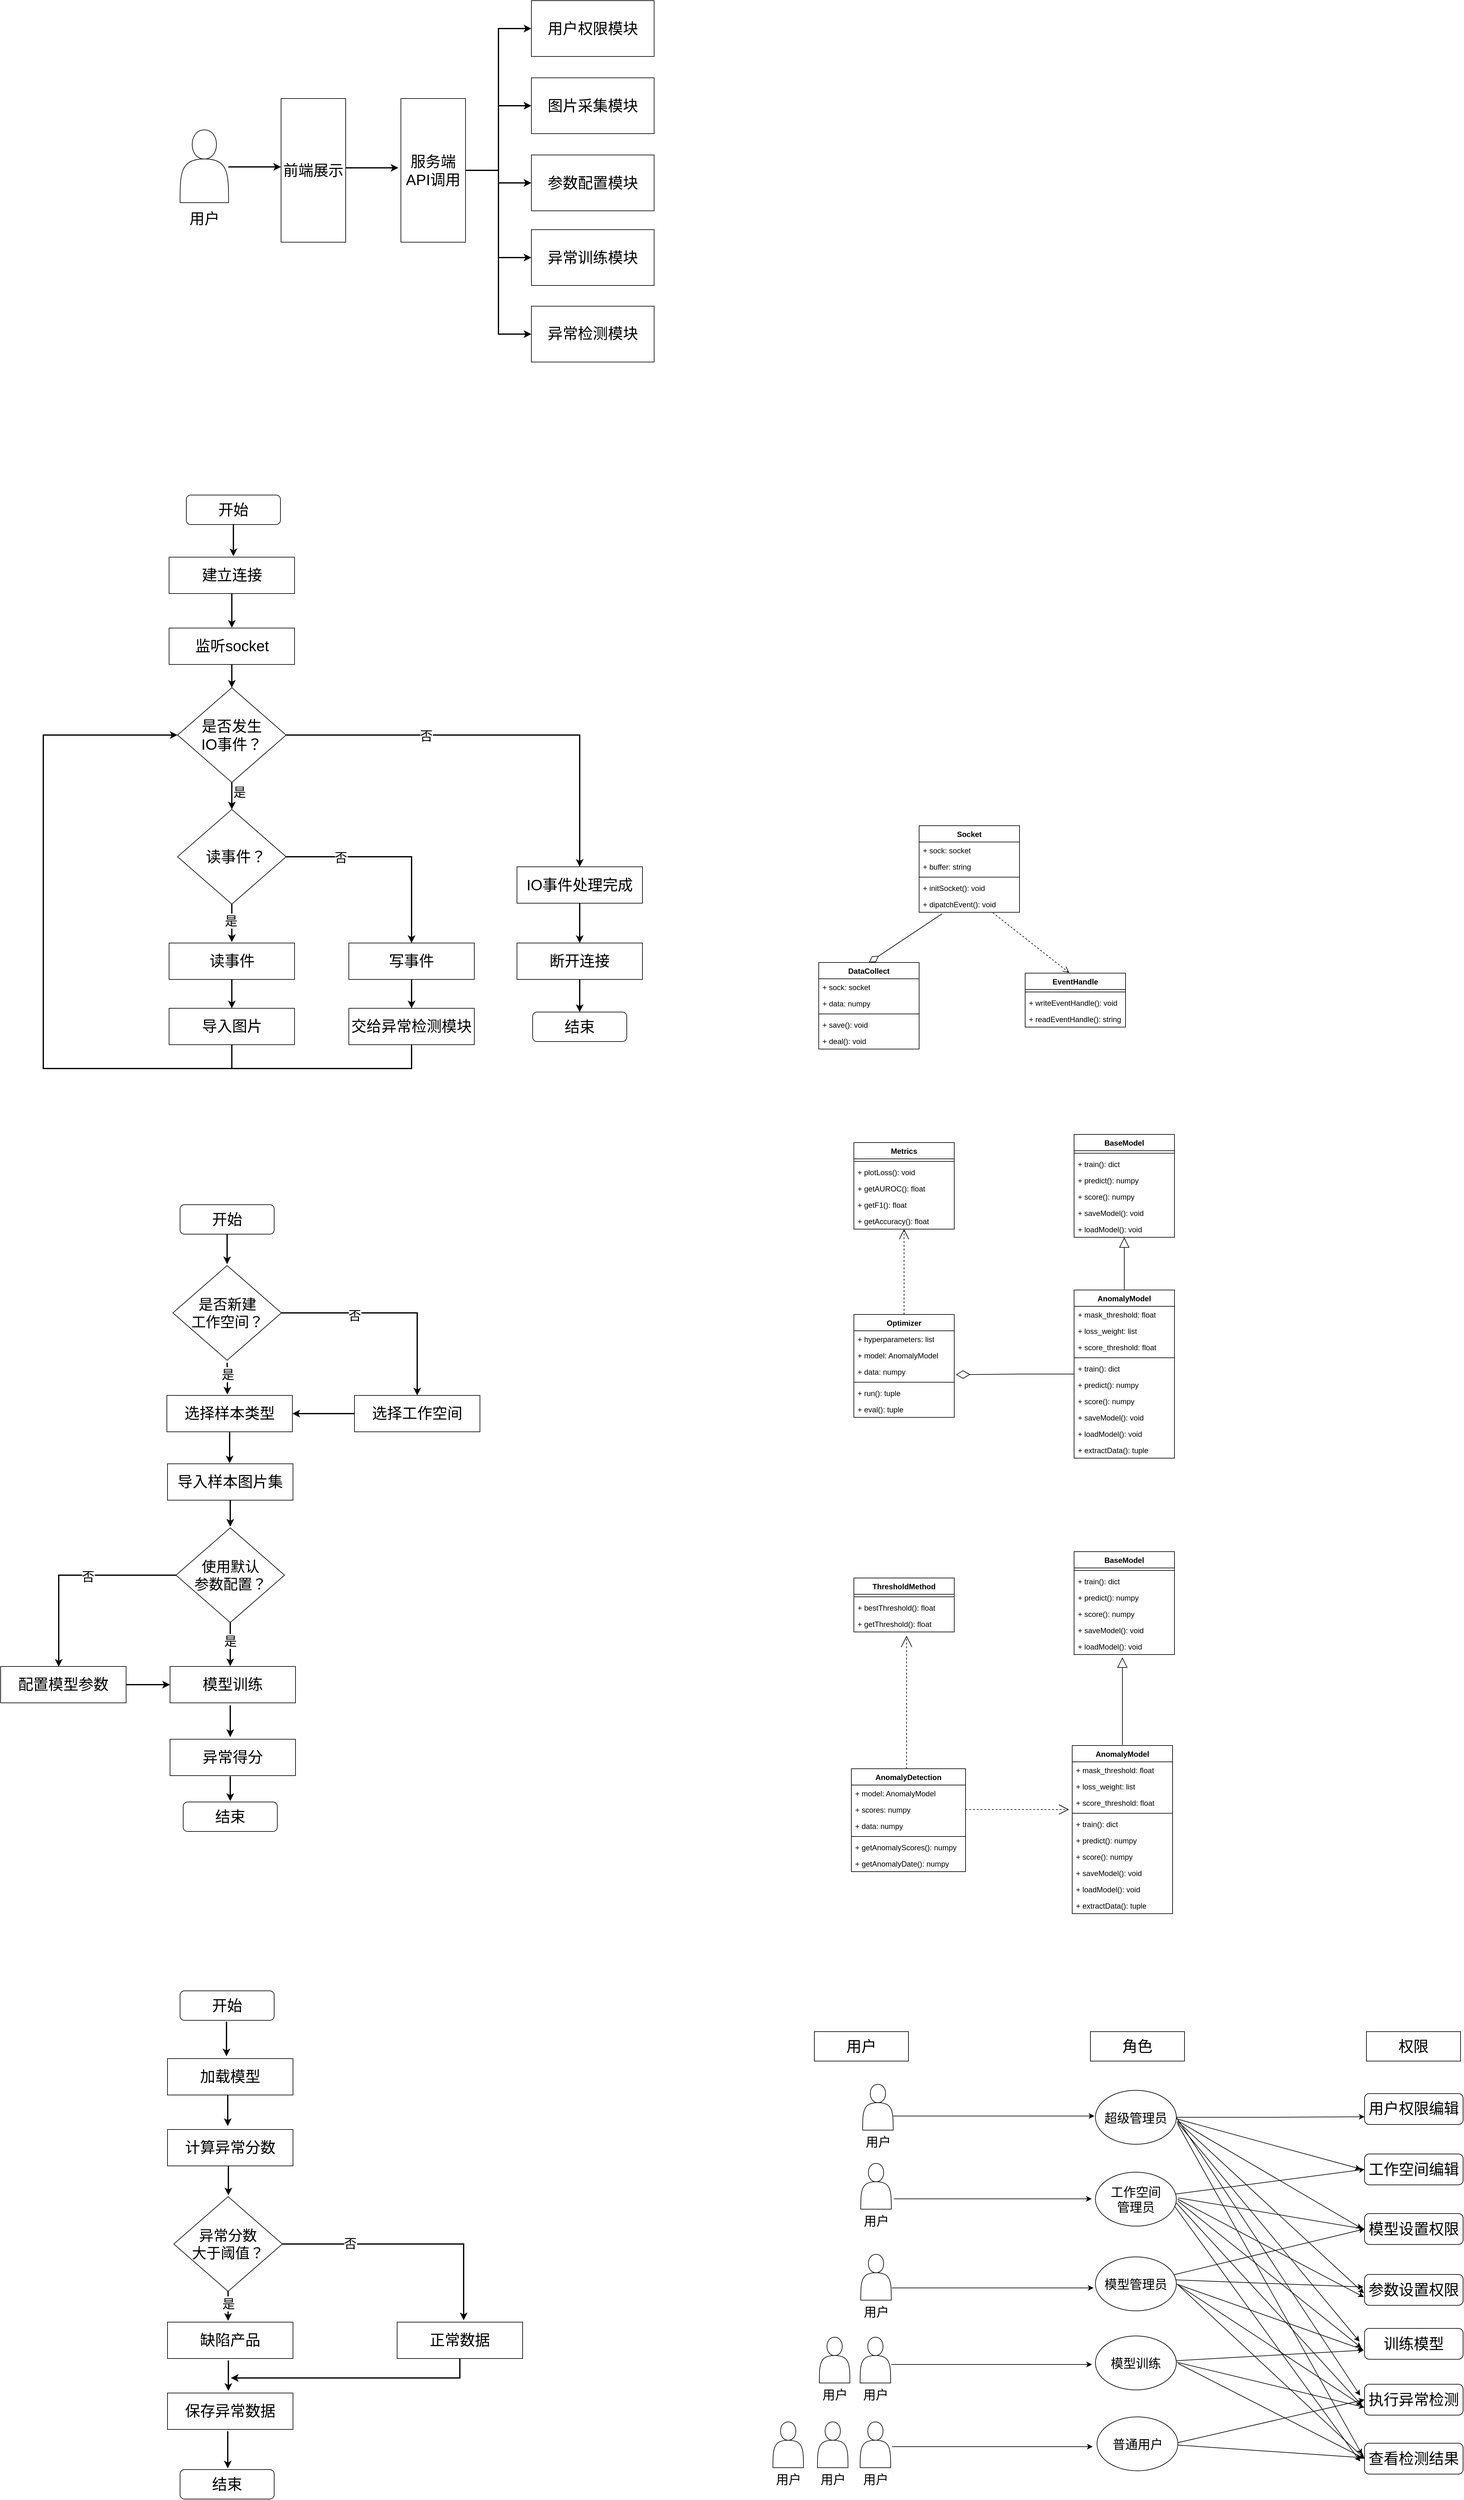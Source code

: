 <mxfile version="23.1.1" type="github">
  <diagram name="第 1 页" id="oIgSJ-jCkEDPL_mwqBG6">
    <mxGraphModel dx="3225" dy="1573" grid="0" gridSize="10" guides="1" tooltips="1" connect="1" arrows="1" fold="1" page="0" pageScale="1" pageWidth="1169" pageHeight="827" math="0" shadow="0">
      <root>
        <mxCell id="0" />
        <mxCell id="1" parent="0" />
        <mxCell id="Z4AFo1DgdPZZFTQi7bNu-21" style="edgeStyle=orthogonalEdgeStyle;rounded=0;orthogonalLoop=1;jettySize=auto;html=1;strokeWidth=2;" parent="1" edge="1">
          <mxGeometry relative="1" as="geometry">
            <mxPoint x="547" y="373.5" as="targetPoint" />
            <mxPoint x="463" y="373.5" as="sourcePoint" />
          </mxGeometry>
        </mxCell>
        <mxCell id="Z4AFo1DgdPZZFTQi7bNu-3" value="&lt;font style=&quot;font-size: 24px;&quot;&gt;前端展示&lt;/font&gt;" style="rounded=0;whiteSpace=wrap;html=1;" parent="1" vertex="1">
          <mxGeometry x="360" y="263" width="103" height="229" as="geometry" />
        </mxCell>
        <mxCell id="Z4AFo1DgdPZZFTQi7bNu-22" style="edgeStyle=orthogonalEdgeStyle;rounded=0;orthogonalLoop=1;jettySize=auto;html=1;entryX=0.5;entryY=1;entryDx=0;entryDy=0;strokeWidth=2;" parent="1" source="Z4AFo1DgdPZZFTQi7bNu-5" target="Z4AFo1DgdPZZFTQi7bNu-6" edge="1">
          <mxGeometry relative="1" as="geometry" />
        </mxCell>
        <mxCell id="Z4AFo1DgdPZZFTQi7bNu-23" style="edgeStyle=orthogonalEdgeStyle;rounded=0;orthogonalLoop=1;jettySize=auto;html=1;entryX=0.5;entryY=1;entryDx=0;entryDy=0;strokeWidth=2;" parent="1" source="Z4AFo1DgdPZZFTQi7bNu-5" target="Z4AFo1DgdPZZFTQi7bNu-11" edge="1">
          <mxGeometry relative="1" as="geometry" />
        </mxCell>
        <mxCell id="Z4AFo1DgdPZZFTQi7bNu-24" style="edgeStyle=orthogonalEdgeStyle;rounded=0;orthogonalLoop=1;jettySize=auto;html=1;entryX=0.5;entryY=1;entryDx=0;entryDy=0;strokeWidth=2;" parent="1" source="Z4AFo1DgdPZZFTQi7bNu-5" target="Z4AFo1DgdPZZFTQi7bNu-14" edge="1">
          <mxGeometry relative="1" as="geometry" />
        </mxCell>
        <mxCell id="Z4AFo1DgdPZZFTQi7bNu-25" style="edgeStyle=orthogonalEdgeStyle;rounded=0;orthogonalLoop=1;jettySize=auto;html=1;entryX=0.5;entryY=1;entryDx=0;entryDy=0;strokeWidth=2;" parent="1" source="Z4AFo1DgdPZZFTQi7bNu-5" target="Z4AFo1DgdPZZFTQi7bNu-17" edge="1">
          <mxGeometry relative="1" as="geometry" />
        </mxCell>
        <mxCell id="VJg2SWNOefzOuOHamc-v-8" style="edgeStyle=orthogonalEdgeStyle;rounded=0;orthogonalLoop=1;jettySize=auto;html=1;entryX=0.5;entryY=1;entryDx=0;entryDy=0;strokeWidth=2;" edge="1" parent="1" source="Z4AFo1DgdPZZFTQi7bNu-5" target="VJg2SWNOefzOuOHamc-v-6">
          <mxGeometry relative="1" as="geometry" />
        </mxCell>
        <mxCell id="Z4AFo1DgdPZZFTQi7bNu-5" value="&lt;font style=&quot;font-size: 24px;&quot;&gt;服务端API调用&lt;/font&gt;" style="rounded=0;whiteSpace=wrap;html=1;" parent="1" vertex="1">
          <mxGeometry x="551" y="263" width="103" height="229" as="geometry" />
        </mxCell>
        <mxCell id="Z4AFo1DgdPZZFTQi7bNu-8" value="" style="group" parent="1" vertex="1" connectable="0">
          <mxGeometry x="759" y="107" width="195.64" height="89" as="geometry" />
        </mxCell>
        <mxCell id="Z4AFo1DgdPZZFTQi7bNu-6" value="" style="rounded=0;whiteSpace=wrap;html=1;rotation=90;" parent="Z4AFo1DgdPZZFTQi7bNu-8" vertex="1">
          <mxGeometry x="53.32" y="-53.32" width="89" height="195.64" as="geometry" />
        </mxCell>
        <mxCell id="Z4AFo1DgdPZZFTQi7bNu-7" value="&lt;font style=&quot;font-size: 24px;&quot;&gt;用户权限模块&lt;/font&gt;" style="text;html=1;strokeColor=none;fillColor=none;align=center;verticalAlign=middle;whiteSpace=wrap;rounded=0;" parent="Z4AFo1DgdPZZFTQi7bNu-8" vertex="1">
          <mxGeometry x="10.82" y="25.5" width="174" height="38" as="geometry" />
        </mxCell>
        <mxCell id="Z4AFo1DgdPZZFTQi7bNu-9" value="" style="group;strokeWidth=2;" parent="1" vertex="1" connectable="0">
          <mxGeometry x="199" y="313" width="77.33" height="157" as="geometry" />
        </mxCell>
        <mxCell id="Z4AFo1DgdPZZFTQi7bNu-1" value="" style="shape=actor;whiteSpace=wrap;html=1;" parent="Z4AFo1DgdPZZFTQi7bNu-9" vertex="1">
          <mxGeometry width="77.33" height="116" as="geometry" />
        </mxCell>
        <mxCell id="Z4AFo1DgdPZZFTQi7bNu-2" value="&lt;font style=&quot;font-size: 24px;&quot;&gt;用户&lt;/font&gt;" style="text;html=1;strokeColor=none;fillColor=none;align=center;verticalAlign=middle;whiteSpace=wrap;rounded=0;" parent="Z4AFo1DgdPZZFTQi7bNu-9" vertex="1">
          <mxGeometry x="8.66" y="127" width="60" height="30" as="geometry" />
        </mxCell>
        <mxCell id="Z4AFo1DgdPZZFTQi7bNu-10" value="" style="group" parent="1" vertex="1" connectable="0">
          <mxGeometry x="759" y="353" width="195.64" height="89" as="geometry" />
        </mxCell>
        <mxCell id="Z4AFo1DgdPZZFTQi7bNu-11" value="" style="rounded=0;whiteSpace=wrap;html=1;rotation=90;" parent="Z4AFo1DgdPZZFTQi7bNu-10" vertex="1">
          <mxGeometry x="53.32" y="-53.32" width="89" height="195.64" as="geometry" />
        </mxCell>
        <mxCell id="Z4AFo1DgdPZZFTQi7bNu-12" value="&lt;span style=&quot;font-size: 24px;&quot;&gt;参数配置模块&lt;/span&gt;" style="text;html=1;strokeColor=none;fillColor=none;align=center;verticalAlign=middle;whiteSpace=wrap;rounded=0;" parent="Z4AFo1DgdPZZFTQi7bNu-10" vertex="1">
          <mxGeometry x="10.82" y="25.5" width="174" height="38" as="geometry" />
        </mxCell>
        <mxCell id="Z4AFo1DgdPZZFTQi7bNu-13" value="" style="group" parent="1" vertex="1" connectable="0">
          <mxGeometry x="759" y="472" width="195.64" height="89" as="geometry" />
        </mxCell>
        <mxCell id="Z4AFo1DgdPZZFTQi7bNu-14" value="" style="rounded=0;whiteSpace=wrap;html=1;rotation=90;" parent="Z4AFo1DgdPZZFTQi7bNu-13" vertex="1">
          <mxGeometry x="53.32" y="-53.32" width="89" height="195.64" as="geometry" />
        </mxCell>
        <mxCell id="Z4AFo1DgdPZZFTQi7bNu-15" value="&lt;font style=&quot;font-size: 24px;&quot;&gt;异常训练模块&lt;/font&gt;" style="text;html=1;strokeColor=none;fillColor=none;align=center;verticalAlign=middle;whiteSpace=wrap;rounded=0;" parent="Z4AFo1DgdPZZFTQi7bNu-13" vertex="1">
          <mxGeometry x="10.82" y="25.5" width="174" height="38" as="geometry" />
        </mxCell>
        <mxCell id="Z4AFo1DgdPZZFTQi7bNu-16" value="" style="group" parent="1" vertex="1" connectable="0">
          <mxGeometry x="759" y="593" width="195.64" height="89" as="geometry" />
        </mxCell>
        <mxCell id="Z4AFo1DgdPZZFTQi7bNu-17" value="" style="rounded=0;whiteSpace=wrap;html=1;rotation=90;" parent="Z4AFo1DgdPZZFTQi7bNu-16" vertex="1">
          <mxGeometry x="53.32" y="-52.32" width="89" height="195.64" as="geometry" />
        </mxCell>
        <mxCell id="Z4AFo1DgdPZZFTQi7bNu-18" value="&lt;font style=&quot;font-size: 24px;&quot;&gt;异常检测模块&lt;/font&gt;" style="text;html=1;strokeColor=none;fillColor=none;align=center;verticalAlign=middle;whiteSpace=wrap;rounded=0;" parent="Z4AFo1DgdPZZFTQi7bNu-16" vertex="1">
          <mxGeometry x="10.82" y="25.5" width="174" height="38" as="geometry" />
        </mxCell>
        <mxCell id="Z4AFo1DgdPZZFTQi7bNu-26" style="edgeStyle=orthogonalEdgeStyle;rounded=0;orthogonalLoop=1;jettySize=auto;html=1;strokeWidth=2;" parent="1" edge="1">
          <mxGeometry relative="1" as="geometry">
            <mxPoint x="360" y="372" as="targetPoint" />
            <mxPoint x="276" y="372" as="sourcePoint" />
          </mxGeometry>
        </mxCell>
        <mxCell id="a3Q9JlaJn4SBkysk_mds-16" style="edgeStyle=orthogonalEdgeStyle;rounded=0;orthogonalLoop=1;jettySize=auto;html=1;strokeWidth=2;" parent="1" source="a3Q9JlaJn4SBkysk_mds-1" edge="1">
          <mxGeometry relative="1" as="geometry">
            <mxPoint x="284" y="992.5" as="targetPoint" />
          </mxGeometry>
        </mxCell>
        <mxCell id="a3Q9JlaJn4SBkysk_mds-1" value="&lt;font style=&quot;font-size: 24px;&quot;&gt;开始&lt;/font&gt;" style="rounded=1;whiteSpace=wrap;html=1;" parent="1" vertex="1">
          <mxGeometry x="209" y="895" width="150" height="47" as="geometry" />
        </mxCell>
        <mxCell id="a3Q9JlaJn4SBkysk_mds-17" style="edgeStyle=orthogonalEdgeStyle;rounded=0;orthogonalLoop=1;jettySize=auto;html=1;strokeWidth=2;" parent="1" source="a3Q9JlaJn4SBkysk_mds-2" edge="1">
          <mxGeometry relative="1" as="geometry">
            <mxPoint x="281.5" y="1106.5" as="targetPoint" />
          </mxGeometry>
        </mxCell>
        <mxCell id="a3Q9JlaJn4SBkysk_mds-2" value="&lt;font style=&quot;font-size: 24px;&quot;&gt;建立连接&lt;/font&gt;" style="rounded=0;whiteSpace=wrap;html=1;" parent="1" vertex="1">
          <mxGeometry x="181.5" y="994" width="200" height="58" as="geometry" />
        </mxCell>
        <mxCell id="a3Q9JlaJn4SBkysk_mds-3" value="&lt;font style=&quot;font-size: 24px;&quot;&gt;监听socket&lt;/font&gt;" style="rounded=0;whiteSpace=wrap;html=1;" parent="1" vertex="1">
          <mxGeometry x="181.5" y="1107" width="200" height="58" as="geometry" />
        </mxCell>
        <mxCell id="a3Q9JlaJn4SBkysk_mds-21" style="edgeStyle=orthogonalEdgeStyle;rounded=0;orthogonalLoop=1;jettySize=auto;html=1;strokeWidth=2;" parent="1" source="a3Q9JlaJn4SBkysk_mds-5" target="a3Q9JlaJn4SBkysk_mds-10" edge="1">
          <mxGeometry relative="1" as="geometry" />
        </mxCell>
        <mxCell id="a3Q9JlaJn4SBkysk_mds-5" value="&lt;span style=&quot;font-size: 24px;&quot;&gt;读事件&lt;/span&gt;" style="rounded=0;whiteSpace=wrap;html=1;" parent="1" vertex="1">
          <mxGeometry x="181.5" y="1609" width="200" height="58" as="geometry" />
        </mxCell>
        <mxCell id="a3Q9JlaJn4SBkysk_mds-24" style="edgeStyle=orthogonalEdgeStyle;rounded=0;orthogonalLoop=1;jettySize=auto;html=1;entryX=0.5;entryY=0;entryDx=0;entryDy=0;strokeWidth=2;" parent="1" source="a3Q9JlaJn4SBkysk_mds-8" target="a3Q9JlaJn4SBkysk_mds-13" edge="1">
          <mxGeometry relative="1" as="geometry" />
        </mxCell>
        <mxCell id="a3Q9JlaJn4SBkysk_mds-34" value="&lt;font style=&quot;font-size: 20px;&quot;&gt;否&lt;/font&gt;" style="edgeLabel;html=1;align=center;verticalAlign=middle;resizable=0;points=[];" parent="a3Q9JlaJn4SBkysk_mds-24" vertex="1" connectable="0">
          <mxGeometry x="-0.343" relative="1" as="geometry">
            <mxPoint as="offset" />
          </mxGeometry>
        </mxCell>
        <mxCell id="a3Q9JlaJn4SBkysk_mds-8" value="&lt;font style=&quot;font-size: 24px;&quot;&gt;是否发生&lt;br&gt;IO事件？&lt;/font&gt;" style="strokeWidth=1;html=1;shape=mxgraph.flowchart.decision;whiteSpace=wrap;" parent="1" vertex="1">
          <mxGeometry x="195" y="1202" width="173" height="151" as="geometry" />
        </mxCell>
        <mxCell id="a3Q9JlaJn4SBkysk_mds-20" style="edgeStyle=orthogonalEdgeStyle;rounded=0;orthogonalLoop=1;jettySize=auto;html=1;strokeWidth=2;" parent="1" source="a3Q9JlaJn4SBkysk_mds-9" edge="1">
          <mxGeometry relative="1" as="geometry">
            <mxPoint x="281.5" y="1607.5" as="targetPoint" />
          </mxGeometry>
        </mxCell>
        <mxCell id="a3Q9JlaJn4SBkysk_mds-33" value="&lt;font style=&quot;font-size: 20px;&quot;&gt;是&lt;/font&gt;" style="edgeLabel;html=1;align=center;verticalAlign=middle;resizable=0;points=[];" parent="a3Q9JlaJn4SBkysk_mds-20" vertex="1" connectable="0">
          <mxGeometry x="-0.141" y="-2" relative="1" as="geometry">
            <mxPoint as="offset" />
          </mxGeometry>
        </mxCell>
        <mxCell id="a3Q9JlaJn4SBkysk_mds-22" style="edgeStyle=orthogonalEdgeStyle;rounded=0;orthogonalLoop=1;jettySize=auto;html=1;entryX=0.5;entryY=0;entryDx=0;entryDy=0;strokeWidth=2;" parent="1" source="a3Q9JlaJn4SBkysk_mds-9" target="a3Q9JlaJn4SBkysk_mds-11" edge="1">
          <mxGeometry relative="1" as="geometry" />
        </mxCell>
        <mxCell id="a3Q9JlaJn4SBkysk_mds-32" value="&lt;font style=&quot;font-size: 20px;&quot;&gt;否&lt;/font&gt;" style="edgeLabel;html=1;align=center;verticalAlign=middle;resizable=0;points=[];" parent="a3Q9JlaJn4SBkysk_mds-22" vertex="1" connectable="0">
          <mxGeometry x="-0.483" relative="1" as="geometry">
            <mxPoint as="offset" />
          </mxGeometry>
        </mxCell>
        <mxCell id="a3Q9JlaJn4SBkysk_mds-9" value="&lt;span style=&quot;font-size: 24px;&quot;&gt;&amp;nbsp; 读事件？&lt;/span&gt;" style="strokeWidth=1;html=1;shape=mxgraph.flowchart.decision;whiteSpace=wrap;" parent="1" vertex="1">
          <mxGeometry x="195" y="1396" width="173" height="151" as="geometry" />
        </mxCell>
        <mxCell id="a3Q9JlaJn4SBkysk_mds-10" value="&lt;span style=&quot;font-size: 24px;&quot;&gt;导入图片&lt;/span&gt;" style="rounded=0;whiteSpace=wrap;html=1;" parent="1" vertex="1">
          <mxGeometry x="181.5" y="1713" width="200" height="58" as="geometry" />
        </mxCell>
        <mxCell id="a3Q9JlaJn4SBkysk_mds-23" style="edgeStyle=orthogonalEdgeStyle;rounded=0;orthogonalLoop=1;jettySize=auto;html=1;entryX=0.5;entryY=0;entryDx=0;entryDy=0;strokeWidth=2;" parent="1" source="a3Q9JlaJn4SBkysk_mds-11" target="a3Q9JlaJn4SBkysk_mds-12" edge="1">
          <mxGeometry relative="1" as="geometry" />
        </mxCell>
        <mxCell id="a3Q9JlaJn4SBkysk_mds-11" value="&lt;span style=&quot;font-size: 24px;&quot;&gt;写事件&lt;/span&gt;" style="rounded=0;whiteSpace=wrap;html=1;" parent="1" vertex="1">
          <mxGeometry x="468" y="1609" width="200" height="58" as="geometry" />
        </mxCell>
        <mxCell id="a3Q9JlaJn4SBkysk_mds-29" style="edgeStyle=orthogonalEdgeStyle;rounded=0;orthogonalLoop=1;jettySize=auto;html=1;endArrow=none;endFill=0;strokeWidth=2;" parent="1" source="a3Q9JlaJn4SBkysk_mds-12" edge="1">
          <mxGeometry relative="1" as="geometry">
            <mxPoint x="282" y="1809" as="targetPoint" />
            <Array as="points">
              <mxPoint x="568" y="1809" />
              <mxPoint x="283" y="1809" />
            </Array>
          </mxGeometry>
        </mxCell>
        <mxCell id="a3Q9JlaJn4SBkysk_mds-12" value="&lt;span style=&quot;font-size: 24px;&quot;&gt;交给异常检测模块&lt;/span&gt;" style="rounded=0;whiteSpace=wrap;html=1;" parent="1" vertex="1">
          <mxGeometry x="468" y="1713" width="200" height="58" as="geometry" />
        </mxCell>
        <mxCell id="a3Q9JlaJn4SBkysk_mds-25" style="edgeStyle=orthogonalEdgeStyle;rounded=0;orthogonalLoop=1;jettySize=auto;html=1;strokeWidth=2;" parent="1" source="a3Q9JlaJn4SBkysk_mds-13" target="a3Q9JlaJn4SBkysk_mds-14" edge="1">
          <mxGeometry relative="1" as="geometry" />
        </mxCell>
        <mxCell id="a3Q9JlaJn4SBkysk_mds-13" value="&lt;span style=&quot;font-size: 24px;&quot;&gt;IO事件处理完成&lt;/span&gt;" style="rounded=0;whiteSpace=wrap;html=1;" parent="1" vertex="1">
          <mxGeometry x="736" y="1487.5" width="200" height="58" as="geometry" />
        </mxCell>
        <mxCell id="a3Q9JlaJn4SBkysk_mds-26" style="edgeStyle=orthogonalEdgeStyle;rounded=0;orthogonalLoop=1;jettySize=auto;html=1;strokeWidth=2;" parent="1" source="a3Q9JlaJn4SBkysk_mds-14" target="a3Q9JlaJn4SBkysk_mds-15" edge="1">
          <mxGeometry relative="1" as="geometry" />
        </mxCell>
        <mxCell id="a3Q9JlaJn4SBkysk_mds-14" value="&lt;span style=&quot;font-size: 24px;&quot;&gt;断开连接&lt;/span&gt;" style="rounded=0;whiteSpace=wrap;html=1;" parent="1" vertex="1">
          <mxGeometry x="736" y="1609" width="200" height="58" as="geometry" />
        </mxCell>
        <mxCell id="a3Q9JlaJn4SBkysk_mds-15" value="&lt;font style=&quot;font-size: 24px;&quot;&gt;结束&lt;/font&gt;" style="rounded=1;whiteSpace=wrap;html=1;" parent="1" vertex="1">
          <mxGeometry x="761" y="1719" width="150" height="47" as="geometry" />
        </mxCell>
        <mxCell id="a3Q9JlaJn4SBkysk_mds-18" style="edgeStyle=orthogonalEdgeStyle;rounded=0;orthogonalLoop=1;jettySize=auto;html=1;entryX=0.5;entryY=0;entryDx=0;entryDy=0;entryPerimeter=0;strokeWidth=2;" parent="1" source="a3Q9JlaJn4SBkysk_mds-3" target="a3Q9JlaJn4SBkysk_mds-8" edge="1">
          <mxGeometry relative="1" as="geometry" />
        </mxCell>
        <mxCell id="a3Q9JlaJn4SBkysk_mds-19" style="edgeStyle=orthogonalEdgeStyle;rounded=0;orthogonalLoop=1;jettySize=auto;html=1;entryX=0.5;entryY=0;entryDx=0;entryDy=0;entryPerimeter=0;strokeWidth=2;" parent="1" source="a3Q9JlaJn4SBkysk_mds-8" target="a3Q9JlaJn4SBkysk_mds-9" edge="1">
          <mxGeometry relative="1" as="geometry" />
        </mxCell>
        <mxCell id="a3Q9JlaJn4SBkysk_mds-27" style="edgeStyle=orthogonalEdgeStyle;rounded=0;orthogonalLoop=1;jettySize=auto;html=1;entryX=0;entryY=0.5;entryDx=0;entryDy=0;entryPerimeter=0;strokeWidth=2;" parent="1" source="a3Q9JlaJn4SBkysk_mds-10" target="a3Q9JlaJn4SBkysk_mds-8" edge="1">
          <mxGeometry relative="1" as="geometry">
            <Array as="points">
              <mxPoint x="282" y="1809" />
              <mxPoint x="-19" y="1809" />
              <mxPoint x="-19" y="1278" />
            </Array>
          </mxGeometry>
        </mxCell>
        <mxCell id="a3Q9JlaJn4SBkysk_mds-31" value="&lt;font style=&quot;font-size: 20px;&quot;&gt;是&lt;/font&gt;" style="text;html=1;strokeColor=none;fillColor=none;align=center;verticalAlign=middle;whiteSpace=wrap;rounded=0;" parent="1" vertex="1">
          <mxGeometry x="264" y="1353" width="60" height="30" as="geometry" />
        </mxCell>
        <mxCell id="a3Q9JlaJn4SBkysk_mds-50" value="Socket" style="swimlane;fontStyle=1;align=center;verticalAlign=top;childLayout=stackLayout;horizontal=1;startSize=26;horizontalStack=0;resizeParent=1;resizeParentMax=0;resizeLast=0;collapsible=1;marginBottom=0;whiteSpace=wrap;html=1;" parent="1" vertex="1">
          <mxGeometry x="1377" y="1422" width="160" height="138" as="geometry">
            <mxRectangle x="1179" y="1234" width="74" height="26" as="alternateBounds" />
          </mxGeometry>
        </mxCell>
        <mxCell id="a3Q9JlaJn4SBkysk_mds-51" value="+ sock: socket" style="text;strokeColor=none;fillColor=none;align=left;verticalAlign=top;spacingLeft=4;spacingRight=4;overflow=hidden;rotatable=0;points=[[0,0.5],[1,0.5]];portConstraint=eastwest;whiteSpace=wrap;html=1;" parent="a3Q9JlaJn4SBkysk_mds-50" vertex="1">
          <mxGeometry y="26" width="160" height="26" as="geometry" />
        </mxCell>
        <mxCell id="a3Q9JlaJn4SBkysk_mds-65" value="&lt;span style=&quot;color: rgb(0, 0, 0); font-family: Helvetica; font-size: 12px; font-style: normal; font-variant-ligatures: normal; font-variant-caps: normal; font-weight: 400; letter-spacing: normal; orphans: 2; text-align: left; text-indent: 0px; text-transform: none; widows: 2; word-spacing: 0px; -webkit-text-stroke-width: 0px; background-color: rgb(255, 255, 255); text-decoration-thickness: initial; text-decoration-style: initial; text-decoration-color: initial; float: none; display: inline !important;&quot;&gt;+ buffer: string&amp;nbsp;&lt;/span&gt;" style="text;strokeColor=none;fillColor=none;align=left;verticalAlign=top;spacingLeft=4;spacingRight=4;overflow=hidden;rotatable=0;points=[[0,0.5],[1,0.5]];portConstraint=eastwest;whiteSpace=wrap;html=1;" parent="a3Q9JlaJn4SBkysk_mds-50" vertex="1">
          <mxGeometry y="52" width="160" height="26" as="geometry" />
        </mxCell>
        <mxCell id="a3Q9JlaJn4SBkysk_mds-52" value="" style="line;strokeWidth=1;fillColor=none;align=left;verticalAlign=middle;spacingTop=-1;spacingLeft=3;spacingRight=3;rotatable=0;labelPosition=right;points=[];portConstraint=eastwest;strokeColor=inherit;" parent="a3Q9JlaJn4SBkysk_mds-50" vertex="1">
          <mxGeometry y="78" width="160" height="8" as="geometry" />
        </mxCell>
        <mxCell id="a3Q9JlaJn4SBkysk_mds-53" value="+ initSocket(): void" style="text;strokeColor=none;fillColor=none;align=left;verticalAlign=top;spacingLeft=4;spacingRight=4;overflow=hidden;rotatable=0;points=[[0,0.5],[1,0.5]];portConstraint=eastwest;whiteSpace=wrap;html=1;" parent="a3Q9JlaJn4SBkysk_mds-50" vertex="1">
          <mxGeometry y="86" width="160" height="26" as="geometry" />
        </mxCell>
        <mxCell id="a3Q9JlaJn4SBkysk_mds-66" value="+ dipatchEvent(): void" style="text;strokeColor=none;fillColor=none;align=left;verticalAlign=top;spacingLeft=4;spacingRight=4;overflow=hidden;rotatable=0;points=[[0,0.5],[1,0.5]];portConstraint=eastwest;whiteSpace=wrap;html=1;" parent="a3Q9JlaJn4SBkysk_mds-50" vertex="1">
          <mxGeometry y="112" width="160" height="26" as="geometry" />
        </mxCell>
        <mxCell id="a3Q9JlaJn4SBkysk_mds-55" value="DataCollect" style="swimlane;fontStyle=1;align=center;verticalAlign=top;childLayout=stackLayout;horizontal=1;startSize=26;horizontalStack=0;resizeParent=1;resizeParentMax=0;resizeLast=0;collapsible=1;marginBottom=0;whiteSpace=wrap;html=1;" parent="1" vertex="1">
          <mxGeometry x="1217" y="1640" width="160" height="138" as="geometry" />
        </mxCell>
        <mxCell id="a3Q9JlaJn4SBkysk_mds-56" value="+ sock: socket" style="text;strokeColor=none;fillColor=none;align=left;verticalAlign=top;spacingLeft=4;spacingRight=4;overflow=hidden;rotatable=0;points=[[0,0.5],[1,0.5]];portConstraint=eastwest;whiteSpace=wrap;html=1;" parent="a3Q9JlaJn4SBkysk_mds-55" vertex="1">
          <mxGeometry y="26" width="160" height="26" as="geometry" />
        </mxCell>
        <mxCell id="a3Q9JlaJn4SBkysk_mds-68" value="&lt;span style=&quot;color: rgb(0, 0, 0); font-family: Helvetica; font-size: 12px; font-style: normal; font-variant-ligatures: normal; font-variant-caps: normal; font-weight: 400; letter-spacing: normal; orphans: 2; text-align: left; text-indent: 0px; text-transform: none; widows: 2; word-spacing: 0px; -webkit-text-stroke-width: 0px; background-color: rgb(255, 255, 255); text-decoration-thickness: initial; text-decoration-style: initial; text-decoration-color: initial; float: none; display: inline !important;&quot;&gt;+ data: numpy&lt;/span&gt;" style="text;strokeColor=none;fillColor=none;align=left;verticalAlign=top;spacingLeft=4;spacingRight=4;overflow=hidden;rotatable=0;points=[[0,0.5],[1,0.5]];portConstraint=eastwest;whiteSpace=wrap;html=1;" parent="a3Q9JlaJn4SBkysk_mds-55" vertex="1">
          <mxGeometry y="52" width="160" height="26" as="geometry" />
        </mxCell>
        <mxCell id="a3Q9JlaJn4SBkysk_mds-57" value="" style="line;strokeWidth=1;fillColor=none;align=left;verticalAlign=middle;spacingTop=-1;spacingLeft=3;spacingRight=3;rotatable=0;labelPosition=right;points=[];portConstraint=eastwest;strokeColor=inherit;" parent="a3Q9JlaJn4SBkysk_mds-55" vertex="1">
          <mxGeometry y="78" width="160" height="8" as="geometry" />
        </mxCell>
        <mxCell id="a3Q9JlaJn4SBkysk_mds-58" value="+ save(): void" style="text;strokeColor=none;fillColor=none;align=left;verticalAlign=top;spacingLeft=4;spacingRight=4;overflow=hidden;rotatable=0;points=[[0,0.5],[1,0.5]];portConstraint=eastwest;whiteSpace=wrap;html=1;" parent="a3Q9JlaJn4SBkysk_mds-55" vertex="1">
          <mxGeometry y="86" width="160" height="26" as="geometry" />
        </mxCell>
        <mxCell id="a3Q9JlaJn4SBkysk_mds-69" value="&lt;span style=&quot;color: rgb(0, 0, 0); font-family: Helvetica; font-size: 12px; font-style: normal; font-variant-ligatures: normal; font-variant-caps: normal; font-weight: 400; letter-spacing: normal; orphans: 2; text-align: left; text-indent: 0px; text-transform: none; widows: 2; word-spacing: 0px; -webkit-text-stroke-width: 0px; background-color: rgb(255, 255, 255); text-decoration-thickness: initial; text-decoration-style: initial; text-decoration-color: initial; float: none; display: inline !important;&quot;&gt;+ deal(): void&lt;/span&gt;" style="text;strokeColor=none;fillColor=none;align=left;verticalAlign=top;spacingLeft=4;spacingRight=4;overflow=hidden;rotatable=0;points=[[0,0.5],[1,0.5]];portConstraint=eastwest;whiteSpace=wrap;html=1;" parent="a3Q9JlaJn4SBkysk_mds-55" vertex="1">
          <mxGeometry y="112" width="160" height="26" as="geometry" />
        </mxCell>
        <mxCell id="a3Q9JlaJn4SBkysk_mds-59" value="EventHandle" style="swimlane;fontStyle=1;align=center;verticalAlign=top;childLayout=stackLayout;horizontal=1;startSize=26;horizontalStack=0;resizeParent=1;resizeParentMax=0;resizeLast=0;collapsible=1;marginBottom=0;whiteSpace=wrap;html=1;" parent="1" vertex="1">
          <mxGeometry x="1546" y="1657" width="160" height="86" as="geometry" />
        </mxCell>
        <mxCell id="a3Q9JlaJn4SBkysk_mds-61" value="" style="line;strokeWidth=1;fillColor=none;align=left;verticalAlign=middle;spacingTop=-1;spacingLeft=3;spacingRight=3;rotatable=0;labelPosition=right;points=[];portConstraint=eastwest;strokeColor=inherit;" parent="a3Q9JlaJn4SBkysk_mds-59" vertex="1">
          <mxGeometry y="26" width="160" height="8" as="geometry" />
        </mxCell>
        <mxCell id="a3Q9JlaJn4SBkysk_mds-62" value="+ writeEventHandle(): void" style="text;strokeColor=none;fillColor=none;align=left;verticalAlign=top;spacingLeft=4;spacingRight=4;overflow=hidden;rotatable=0;points=[[0,0.5],[1,0.5]];portConstraint=eastwest;whiteSpace=wrap;html=1;" parent="a3Q9JlaJn4SBkysk_mds-59" vertex="1">
          <mxGeometry y="34" width="160" height="26" as="geometry" />
        </mxCell>
        <mxCell id="a3Q9JlaJn4SBkysk_mds-67" value="&lt;span style=&quot;color: rgb(0, 0, 0); font-family: Helvetica; font-size: 12px; font-style: normal; font-variant-ligatures: normal; font-variant-caps: normal; font-weight: 400; letter-spacing: normal; orphans: 2; text-align: left; text-indent: 0px; text-transform: none; widows: 2; word-spacing: 0px; -webkit-text-stroke-width: 0px; background-color: rgb(255, 255, 255); text-decoration-thickness: initial; text-decoration-style: initial; text-decoration-color: initial; float: none; display: inline !important;&quot;&gt;+ readEventHandle(): string&lt;/span&gt;" style="text;strokeColor=none;fillColor=none;align=left;verticalAlign=top;spacingLeft=4;spacingRight=4;overflow=hidden;rotatable=0;points=[[0,0.5],[1,0.5]];portConstraint=eastwest;whiteSpace=wrap;html=1;" parent="a3Q9JlaJn4SBkysk_mds-59" vertex="1">
          <mxGeometry y="60" width="160" height="26" as="geometry" />
        </mxCell>
        <mxCell id="a3Q9JlaJn4SBkysk_mds-71" style="rounded=0;orthogonalLoop=1;jettySize=auto;html=1;entryX=0.5;entryY=0;entryDx=0;entryDy=0;endArrow=diamondThin;endFill=0;endSize=16;exitX=0.23;exitY=1.09;exitDx=0;exitDy=0;exitPerimeter=0;" parent="1" source="a3Q9JlaJn4SBkysk_mds-66" target="a3Q9JlaJn4SBkysk_mds-55" edge="1">
          <mxGeometry relative="1" as="geometry" />
        </mxCell>
        <mxCell id="a3Q9JlaJn4SBkysk_mds-72" style="rounded=0;orthogonalLoop=1;jettySize=auto;html=1;endSize=8;endArrow=open;endFill=0;dashed=1;exitX=0.735;exitY=1.033;exitDx=0;exitDy=0;exitPerimeter=0;entryX=0.439;entryY=-0.007;entryDx=0;entryDy=0;entryPerimeter=0;" parent="1" source="a3Q9JlaJn4SBkysk_mds-66" target="a3Q9JlaJn4SBkysk_mds-59" edge="1">
          <mxGeometry relative="1" as="geometry">
            <mxPoint x="1650" y="1669" as="targetPoint" />
          </mxGeometry>
        </mxCell>
        <mxCell id="YO7OPcjBrQpYHbS6nEXv-11" style="edgeStyle=orthogonalEdgeStyle;rounded=0;orthogonalLoop=1;jettySize=auto;html=1;strokeWidth=2;" parent="1" source="YO7OPcjBrQpYHbS6nEXv-1" edge="1">
          <mxGeometry relative="1" as="geometry">
            <mxPoint x="274" y="2120.875" as="targetPoint" />
          </mxGeometry>
        </mxCell>
        <mxCell id="YO7OPcjBrQpYHbS6nEXv-1" value="&lt;font style=&quot;font-size: 24px;&quot;&gt;开始&lt;/font&gt;" style="rounded=1;whiteSpace=wrap;html=1;" parent="1" vertex="1">
          <mxGeometry x="199" y="2026" width="150" height="47" as="geometry" />
        </mxCell>
        <mxCell id="YO7OPcjBrQpYHbS6nEXv-14" style="edgeStyle=orthogonalEdgeStyle;rounded=0;orthogonalLoop=1;jettySize=auto;html=1;strokeWidth=2;" parent="1" source="YO7OPcjBrQpYHbS6nEXv-2" edge="1">
          <mxGeometry relative="1" as="geometry">
            <mxPoint x="278" y="2438.4" as="targetPoint" />
          </mxGeometry>
        </mxCell>
        <mxCell id="YO7OPcjBrQpYHbS6nEXv-2" value="&lt;span style=&quot;font-size: 24px;&quot;&gt;选择样本类型&lt;/span&gt;" style="rounded=0;whiteSpace=wrap;html=1;" parent="1" vertex="1">
          <mxGeometry x="178" y="2330" width="200" height="58" as="geometry" />
        </mxCell>
        <mxCell id="YO7OPcjBrQpYHbS6nEXv-20" style="edgeStyle=orthogonalEdgeStyle;rounded=0;orthogonalLoop=1;jettySize=auto;html=1;entryX=0.5;entryY=0;entryDx=0;entryDy=0;strokeWidth=2;" parent="1" source="YO7OPcjBrQpYHbS6nEXv-3" target="YO7OPcjBrQpYHbS6nEXv-10" edge="1">
          <mxGeometry relative="1" as="geometry" />
        </mxCell>
        <mxCell id="YO7OPcjBrQpYHbS6nEXv-25" value="&lt;font style=&quot;font-size: 20px;&quot;&gt;否&lt;/font&gt;" style="edgeLabel;html=1;align=center;verticalAlign=middle;resizable=0;points=[];" parent="YO7OPcjBrQpYHbS6nEXv-20" vertex="1" connectable="0">
          <mxGeometry x="-0.333" y="-3" relative="1" as="geometry">
            <mxPoint as="offset" />
          </mxGeometry>
        </mxCell>
        <mxCell id="YO7OPcjBrQpYHbS6nEXv-3" value="&lt;span style=&quot;font-size: 23px;&quot;&gt;是否新建&lt;br&gt;工作空间？&lt;/span&gt;" style="strokeWidth=1;html=1;shape=mxgraph.flowchart.decision;whiteSpace=wrap;" parent="1" vertex="1">
          <mxGeometry x="187.5" y="2123" width="173" height="151" as="geometry" />
        </mxCell>
        <mxCell id="YO7OPcjBrQpYHbS6nEXv-15" style="edgeStyle=orthogonalEdgeStyle;rounded=0;orthogonalLoop=1;jettySize=auto;html=1;strokeWidth=2;" parent="1" source="YO7OPcjBrQpYHbS6nEXv-4" edge="1">
          <mxGeometry relative="1" as="geometry">
            <mxPoint x="279" y="2539.2" as="targetPoint" />
          </mxGeometry>
        </mxCell>
        <mxCell id="YO7OPcjBrQpYHbS6nEXv-4" value="&lt;span style=&quot;font-size: 24px;&quot;&gt;导入样本图片集&lt;/span&gt;" style="rounded=0;whiteSpace=wrap;html=1;" parent="1" vertex="1">
          <mxGeometry x="179" y="2439" width="200" height="58" as="geometry" />
        </mxCell>
        <mxCell id="YO7OPcjBrQpYHbS6nEXv-24" style="edgeStyle=orthogonalEdgeStyle;rounded=0;orthogonalLoop=1;jettySize=auto;html=1;entryX=0;entryY=0.5;entryDx=0;entryDy=0;strokeWidth=2;" parent="1" source="YO7OPcjBrQpYHbS6nEXv-5" target="YO7OPcjBrQpYHbS6nEXv-6" edge="1">
          <mxGeometry relative="1" as="geometry" />
        </mxCell>
        <mxCell id="YO7OPcjBrQpYHbS6nEXv-5" value="&lt;span style=&quot;font-size: 24px;&quot;&gt;配置模型参数&lt;/span&gt;" style="rounded=0;whiteSpace=wrap;html=1;" parent="1" vertex="1">
          <mxGeometry x="-87" y="2762" width="200" height="58" as="geometry" />
        </mxCell>
        <mxCell id="YO7OPcjBrQpYHbS6nEXv-17" style="edgeStyle=orthogonalEdgeStyle;rounded=0;orthogonalLoop=1;jettySize=auto;html=1;strokeWidth=2;" parent="1" edge="1">
          <mxGeometry relative="1" as="geometry">
            <mxPoint x="279" y="2874.5" as="targetPoint" />
            <mxPoint x="279" y="2824" as="sourcePoint" />
          </mxGeometry>
        </mxCell>
        <mxCell id="YO7OPcjBrQpYHbS6nEXv-6" value="&lt;span style=&quot;font-size: 24px;&quot;&gt;模型训练&lt;/span&gt;" style="rounded=0;whiteSpace=wrap;html=1;" parent="1" vertex="1">
          <mxGeometry x="183" y="2762" width="200" height="58" as="geometry" />
        </mxCell>
        <mxCell id="YO7OPcjBrQpYHbS6nEXv-16" style="edgeStyle=orthogonalEdgeStyle;rounded=0;orthogonalLoop=1;jettySize=auto;html=1;strokeWidth=2;" parent="1" source="YO7OPcjBrQpYHbS6nEXv-7" edge="1">
          <mxGeometry relative="1" as="geometry">
            <mxPoint x="279" y="2761.6" as="targetPoint" />
          </mxGeometry>
        </mxCell>
        <mxCell id="YO7OPcjBrQpYHbS6nEXv-27" value="&lt;font style=&quot;font-size: 20px;&quot;&gt;是&lt;/font&gt;" style="edgeLabel;html=1;align=center;verticalAlign=middle;resizable=0;points=[];" parent="YO7OPcjBrQpYHbS6nEXv-16" vertex="1" connectable="0">
          <mxGeometry x="-0.173" relative="1" as="geometry">
            <mxPoint as="offset" />
          </mxGeometry>
        </mxCell>
        <mxCell id="YO7OPcjBrQpYHbS6nEXv-7" value="&lt;span style=&quot;font-size: 23px;&quot;&gt;使用默认&lt;br&gt;参数配置？&lt;/span&gt;" style="strokeWidth=1;html=1;shape=mxgraph.flowchart.decision;whiteSpace=wrap;" parent="1" vertex="1">
          <mxGeometry x="192.5" y="2541" width="173" height="151" as="geometry" />
        </mxCell>
        <mxCell id="YO7OPcjBrQpYHbS6nEXv-19" style="edgeStyle=orthogonalEdgeStyle;rounded=0;orthogonalLoop=1;jettySize=auto;html=1;strokeWidth=2;" parent="1" edge="1">
          <mxGeometry relative="1" as="geometry">
            <mxPoint x="279" y="2976.5" as="targetPoint" />
            <mxPoint x="279" y="2937" as="sourcePoint" />
          </mxGeometry>
        </mxCell>
        <mxCell id="YO7OPcjBrQpYHbS6nEXv-8" value="&lt;span style=&quot;font-size: 24px;&quot;&gt;异常得分&lt;/span&gt;" style="rounded=0;whiteSpace=wrap;html=1;" parent="1" vertex="1">
          <mxGeometry x="183" y="2878" width="200" height="58" as="geometry" />
        </mxCell>
        <mxCell id="YO7OPcjBrQpYHbS6nEXv-9" value="&lt;font style=&quot;font-size: 24px;&quot;&gt;结束&lt;/font&gt;" style="rounded=1;whiteSpace=wrap;html=1;" parent="1" vertex="1">
          <mxGeometry x="204" y="2978" width="150" height="47" as="geometry" />
        </mxCell>
        <mxCell id="YO7OPcjBrQpYHbS6nEXv-21" style="edgeStyle=orthogonalEdgeStyle;rounded=0;orthogonalLoop=1;jettySize=auto;html=1;entryX=1;entryY=0.5;entryDx=0;entryDy=0;strokeWidth=2;" parent="1" source="YO7OPcjBrQpYHbS6nEXv-10" target="YO7OPcjBrQpYHbS6nEXv-2" edge="1">
          <mxGeometry relative="1" as="geometry" />
        </mxCell>
        <mxCell id="YO7OPcjBrQpYHbS6nEXv-10" value="&lt;span style=&quot;font-size: 24px;&quot;&gt;选择工作空间&lt;/span&gt;" style="rounded=0;whiteSpace=wrap;html=1;" parent="1" vertex="1">
          <mxGeometry x="477" y="2330" width="200" height="58" as="geometry" />
        </mxCell>
        <mxCell id="YO7OPcjBrQpYHbS6nEXv-12" style="edgeStyle=orthogonalEdgeStyle;rounded=0;orthogonalLoop=1;jettySize=auto;html=1;entryX=0.457;entryY=-0.093;entryDx=0;entryDy=0;entryPerimeter=0;strokeWidth=2;" parent="1" edge="1">
          <mxGeometry relative="1" as="geometry">
            <mxPoint x="274.0" y="2278.0" as="sourcePoint" />
            <mxPoint x="274.4" y="2328.606" as="targetPoint" />
          </mxGeometry>
        </mxCell>
        <mxCell id="YO7OPcjBrQpYHbS6nEXv-26" value="&lt;font style=&quot;font-size: 20px;&quot;&gt;是&lt;/font&gt;" style="edgeLabel;html=1;align=center;verticalAlign=middle;resizable=0;points=[];" parent="YO7OPcjBrQpYHbS6nEXv-12" vertex="1" connectable="0">
          <mxGeometry x="-0.294" relative="1" as="geometry">
            <mxPoint as="offset" />
          </mxGeometry>
        </mxCell>
        <mxCell id="YO7OPcjBrQpYHbS6nEXv-22" style="edgeStyle=orthogonalEdgeStyle;rounded=0;orthogonalLoop=1;jettySize=auto;html=1;entryX=0.463;entryY=0.009;entryDx=0;entryDy=0;entryPerimeter=0;strokeWidth=2;" parent="1" source="YO7OPcjBrQpYHbS6nEXv-7" target="YO7OPcjBrQpYHbS6nEXv-5" edge="1">
          <mxGeometry relative="1" as="geometry" />
        </mxCell>
        <mxCell id="YO7OPcjBrQpYHbS6nEXv-28" value="&lt;font style=&quot;font-size: 20px;&quot;&gt;否&lt;/font&gt;" style="edgeLabel;html=1;align=center;verticalAlign=middle;resizable=0;points=[];" parent="YO7OPcjBrQpYHbS6nEXv-22" vertex="1" connectable="0">
          <mxGeometry x="-0.153" y="1" relative="1" as="geometry">
            <mxPoint as="offset" />
          </mxGeometry>
        </mxCell>
        <mxCell id="O9Ib4ukWQCDbJNWWpe---1" value="Metrics" style="swimlane;fontStyle=1;align=center;verticalAlign=top;childLayout=stackLayout;horizontal=1;startSize=26;horizontalStack=0;resizeParent=1;resizeParentMax=0;resizeLast=0;collapsible=1;marginBottom=0;whiteSpace=wrap;html=1;" parent="1" vertex="1">
          <mxGeometry x="1273" y="1927" width="160" height="138" as="geometry">
            <mxRectangle x="1179" y="1234" width="74" height="26" as="alternateBounds" />
          </mxGeometry>
        </mxCell>
        <mxCell id="O9Ib4ukWQCDbJNWWpe---4" value="" style="line;strokeWidth=1;fillColor=none;align=left;verticalAlign=middle;spacingTop=-1;spacingLeft=3;spacingRight=3;rotatable=0;labelPosition=right;points=[];portConstraint=eastwest;strokeColor=inherit;" parent="O9Ib4ukWQCDbJNWWpe---1" vertex="1">
          <mxGeometry y="26" width="160" height="8" as="geometry" />
        </mxCell>
        <mxCell id="O9Ib4ukWQCDbJNWWpe---5" value="+ plotLoss(): void" style="text;strokeColor=none;fillColor=none;align=left;verticalAlign=top;spacingLeft=4;spacingRight=4;overflow=hidden;rotatable=0;points=[[0,0.5],[1,0.5]];portConstraint=eastwest;whiteSpace=wrap;html=1;" parent="O9Ib4ukWQCDbJNWWpe---1" vertex="1">
          <mxGeometry y="34" width="160" height="26" as="geometry" />
        </mxCell>
        <mxCell id="O9Ib4ukWQCDbJNWWpe---6" value="+ getAUROC(): float" style="text;strokeColor=none;fillColor=none;align=left;verticalAlign=top;spacingLeft=4;spacingRight=4;overflow=hidden;rotatable=0;points=[[0,0.5],[1,0.5]];portConstraint=eastwest;whiteSpace=wrap;html=1;" parent="O9Ib4ukWQCDbJNWWpe---1" vertex="1">
          <mxGeometry y="60" width="160" height="26" as="geometry" />
        </mxCell>
        <mxCell id="O9Ib4ukWQCDbJNWWpe---37" value="+ getF1(): float" style="text;strokeColor=none;fillColor=none;align=left;verticalAlign=top;spacingLeft=4;spacingRight=4;overflow=hidden;rotatable=0;points=[[0,0.5],[1,0.5]];portConstraint=eastwest;whiteSpace=wrap;html=1;" parent="O9Ib4ukWQCDbJNWWpe---1" vertex="1">
          <mxGeometry y="86" width="160" height="26" as="geometry" />
        </mxCell>
        <mxCell id="O9Ib4ukWQCDbJNWWpe---36" value="+ getAccuracy(): float" style="text;strokeColor=none;fillColor=none;align=left;verticalAlign=top;spacingLeft=4;spacingRight=4;overflow=hidden;rotatable=0;points=[[0,0.5],[1,0.5]];portConstraint=eastwest;whiteSpace=wrap;html=1;" parent="O9Ib4ukWQCDbJNWWpe---1" vertex="1">
          <mxGeometry y="112" width="160" height="26" as="geometry" />
        </mxCell>
        <mxCell id="O9Ib4ukWQCDbJNWWpe---47" style="edgeStyle=orthogonalEdgeStyle;rounded=0;orthogonalLoop=1;jettySize=auto;html=1;entryX=0.5;entryY=1;entryDx=0;entryDy=0;endArrow=open;endFill=0;strokeWidth=1;endSize=14;dashed=1;" parent="1" source="O9Ib4ukWQCDbJNWWpe---7" target="O9Ib4ukWQCDbJNWWpe---1" edge="1">
          <mxGeometry relative="1" as="geometry" />
        </mxCell>
        <mxCell id="O9Ib4ukWQCDbJNWWpe---7" value="Optimizer" style="swimlane;fontStyle=1;align=center;verticalAlign=top;childLayout=stackLayout;horizontal=1;startSize=26;horizontalStack=0;resizeParent=1;resizeParentMax=0;resizeLast=0;collapsible=1;marginBottom=0;whiteSpace=wrap;html=1;" parent="1" vertex="1">
          <mxGeometry x="1273" y="2201" width="160" height="164" as="geometry" />
        </mxCell>
        <mxCell id="O9Ib4ukWQCDbJNWWpe---8" value="+ hyperparameters: list" style="text;strokeColor=none;fillColor=none;align=left;verticalAlign=top;spacingLeft=4;spacingRight=4;overflow=hidden;rotatable=0;points=[[0,0.5],[1,0.5]];portConstraint=eastwest;whiteSpace=wrap;html=1;" parent="O9Ib4ukWQCDbJNWWpe---7" vertex="1">
          <mxGeometry y="26" width="160" height="26" as="geometry" />
        </mxCell>
        <mxCell id="O9Ib4ukWQCDbJNWWpe---39" value="+ model: AnomalyModel" style="text;strokeColor=none;fillColor=none;align=left;verticalAlign=top;spacingLeft=4;spacingRight=4;overflow=hidden;rotatable=0;points=[[0,0.5],[1,0.5]];portConstraint=eastwest;whiteSpace=wrap;html=1;" parent="O9Ib4ukWQCDbJNWWpe---7" vertex="1">
          <mxGeometry y="52" width="160" height="26" as="geometry" />
        </mxCell>
        <mxCell id="O9Ib4ukWQCDbJNWWpe---9" value="&lt;span style=&quot;color: rgb(0, 0, 0); font-family: Helvetica; font-size: 12px; font-style: normal; font-variant-ligatures: normal; font-variant-caps: normal; font-weight: 400; letter-spacing: normal; orphans: 2; text-align: left; text-indent: 0px; text-transform: none; widows: 2; word-spacing: 0px; -webkit-text-stroke-width: 0px; background-color: rgb(255, 255, 255); text-decoration-thickness: initial; text-decoration-style: initial; text-decoration-color: initial; float: none; display: inline !important;&quot;&gt;+ data: numpy&lt;/span&gt;" style="text;strokeColor=none;fillColor=none;align=left;verticalAlign=top;spacingLeft=4;spacingRight=4;overflow=hidden;rotatable=0;points=[[0,0.5],[1,0.5]];portConstraint=eastwest;whiteSpace=wrap;html=1;" parent="O9Ib4ukWQCDbJNWWpe---7" vertex="1">
          <mxGeometry y="78" width="160" height="26" as="geometry" />
        </mxCell>
        <mxCell id="O9Ib4ukWQCDbJNWWpe---10" value="" style="line;strokeWidth=1;fillColor=none;align=left;verticalAlign=middle;spacingTop=-1;spacingLeft=3;spacingRight=3;rotatable=0;labelPosition=right;points=[];portConstraint=eastwest;strokeColor=inherit;" parent="O9Ib4ukWQCDbJNWWpe---7" vertex="1">
          <mxGeometry y="104" width="160" height="8" as="geometry" />
        </mxCell>
        <mxCell id="O9Ib4ukWQCDbJNWWpe---11" value="+ run(): tuple" style="text;strokeColor=none;fillColor=none;align=left;verticalAlign=top;spacingLeft=4;spacingRight=4;overflow=hidden;rotatable=0;points=[[0,0.5],[1,0.5]];portConstraint=eastwest;whiteSpace=wrap;html=1;" parent="O9Ib4ukWQCDbJNWWpe---7" vertex="1">
          <mxGeometry y="112" width="160" height="26" as="geometry" />
        </mxCell>
        <mxCell id="O9Ib4ukWQCDbJNWWpe---12" value="&lt;span style=&quot;color: rgb(0, 0, 0); font-family: Helvetica; font-size: 12px; font-style: normal; font-variant-ligatures: normal; font-variant-caps: normal; font-weight: 400; letter-spacing: normal; orphans: 2; text-align: left; text-indent: 0px; text-transform: none; widows: 2; word-spacing: 0px; -webkit-text-stroke-width: 0px; background-color: rgb(255, 255, 255); text-decoration-thickness: initial; text-decoration-style: initial; text-decoration-color: initial; float: none; display: inline !important;&quot;&gt;+ eval(): tuple&lt;/span&gt;" style="text;strokeColor=none;fillColor=none;align=left;verticalAlign=top;spacingLeft=4;spacingRight=4;overflow=hidden;rotatable=0;points=[[0,0.5],[1,0.5]];portConstraint=eastwest;whiteSpace=wrap;html=1;" parent="O9Ib4ukWQCDbJNWWpe---7" vertex="1">
          <mxGeometry y="138" width="160" height="26" as="geometry" />
        </mxCell>
        <mxCell id="O9Ib4ukWQCDbJNWWpe---46" style="edgeStyle=orthogonalEdgeStyle;rounded=0;orthogonalLoop=1;jettySize=auto;html=1;entryX=0.5;entryY=1;entryDx=0;entryDy=0;endArrow=block;endFill=0;endSize=14;" parent="1" source="O9Ib4ukWQCDbJNWWpe---21" target="O9Ib4ukWQCDbJNWWpe---27" edge="1">
          <mxGeometry relative="1" as="geometry" />
        </mxCell>
        <mxCell id="O9Ib4ukWQCDbJNWWpe---21" value="AnomalyModel" style="swimlane;fontStyle=1;align=center;verticalAlign=top;childLayout=stackLayout;horizontal=1;startSize=26;horizontalStack=0;resizeParent=1;resizeParentMax=0;resizeLast=0;collapsible=1;marginBottom=0;whiteSpace=wrap;html=1;" parent="1" vertex="1">
          <mxGeometry x="1624" y="2162" width="160" height="268" as="geometry">
            <mxRectangle x="1179" y="1234" width="74" height="26" as="alternateBounds" />
          </mxGeometry>
        </mxCell>
        <mxCell id="O9Ib4ukWQCDbJNWWpe---22" value="+ mask_threshold: float" style="text;strokeColor=none;fillColor=none;align=left;verticalAlign=top;spacingLeft=4;spacingRight=4;overflow=hidden;rotatable=0;points=[[0,0.5],[1,0.5]];portConstraint=eastwest;whiteSpace=wrap;html=1;" parent="O9Ib4ukWQCDbJNWWpe---21" vertex="1">
          <mxGeometry y="26" width="160" height="26" as="geometry" />
        </mxCell>
        <mxCell id="O9Ib4ukWQCDbJNWWpe---41" value="+ loss_weight: list" style="text;strokeColor=none;fillColor=none;align=left;verticalAlign=top;spacingLeft=4;spacingRight=4;overflow=hidden;rotatable=0;points=[[0,0.5],[1,0.5]];portConstraint=eastwest;whiteSpace=wrap;html=1;" parent="O9Ib4ukWQCDbJNWWpe---21" vertex="1">
          <mxGeometry y="52" width="160" height="26" as="geometry" />
        </mxCell>
        <mxCell id="O9Ib4ukWQCDbJNWWpe---40" value="+ score_threshold: float" style="text;strokeColor=none;fillColor=none;align=left;verticalAlign=top;spacingLeft=4;spacingRight=4;overflow=hidden;rotatable=0;points=[[0,0.5],[1,0.5]];portConstraint=eastwest;whiteSpace=wrap;html=1;" parent="O9Ib4ukWQCDbJNWWpe---21" vertex="1">
          <mxGeometry y="78" width="160" height="26" as="geometry" />
        </mxCell>
        <mxCell id="O9Ib4ukWQCDbJNWWpe---24" value="" style="line;strokeWidth=1;fillColor=none;align=left;verticalAlign=middle;spacingTop=-1;spacingLeft=3;spacingRight=3;rotatable=0;labelPosition=right;points=[];portConstraint=eastwest;strokeColor=inherit;" parent="O9Ib4ukWQCDbJNWWpe---21" vertex="1">
          <mxGeometry y="104" width="160" height="8" as="geometry" />
        </mxCell>
        <mxCell id="O9Ib4ukWQCDbJNWWpe---25" value="+ train(): dict" style="text;strokeColor=none;fillColor=none;align=left;verticalAlign=top;spacingLeft=4;spacingRight=4;overflow=hidden;rotatable=0;points=[[0,0.5],[1,0.5]];portConstraint=eastwest;whiteSpace=wrap;html=1;" parent="O9Ib4ukWQCDbJNWWpe---21" vertex="1">
          <mxGeometry y="112" width="160" height="26" as="geometry" />
        </mxCell>
        <mxCell id="O9Ib4ukWQCDbJNWWpe---26" value="+ predict(): numpy" style="text;strokeColor=none;fillColor=none;align=left;verticalAlign=top;spacingLeft=4;spacingRight=4;overflow=hidden;rotatable=0;points=[[0,0.5],[1,0.5]];portConstraint=eastwest;whiteSpace=wrap;html=1;" parent="O9Ib4ukWQCDbJNWWpe---21" vertex="1">
          <mxGeometry y="138" width="160" height="26" as="geometry" />
        </mxCell>
        <mxCell id="O9Ib4ukWQCDbJNWWpe---45" value="+ score(): numpy" style="text;strokeColor=none;fillColor=none;align=left;verticalAlign=top;spacingLeft=4;spacingRight=4;overflow=hidden;rotatable=0;points=[[0,0.5],[1,0.5]];portConstraint=eastwest;whiteSpace=wrap;html=1;" parent="O9Ib4ukWQCDbJNWWpe---21" vertex="1">
          <mxGeometry y="164" width="160" height="26" as="geometry" />
        </mxCell>
        <mxCell id="O9Ib4ukWQCDbJNWWpe---44" value="+ saveModel(): void" style="text;strokeColor=none;fillColor=none;align=left;verticalAlign=top;spacingLeft=4;spacingRight=4;overflow=hidden;rotatable=0;points=[[0,0.5],[1,0.5]];portConstraint=eastwest;whiteSpace=wrap;html=1;" parent="O9Ib4ukWQCDbJNWWpe---21" vertex="1">
          <mxGeometry y="190" width="160" height="26" as="geometry" />
        </mxCell>
        <mxCell id="O9Ib4ukWQCDbJNWWpe---43" value="+ loadModel(): void" style="text;strokeColor=none;fillColor=none;align=left;verticalAlign=top;spacingLeft=4;spacingRight=4;overflow=hidden;rotatable=0;points=[[0,0.5],[1,0.5]];portConstraint=eastwest;whiteSpace=wrap;html=1;" parent="O9Ib4ukWQCDbJNWWpe---21" vertex="1">
          <mxGeometry y="216" width="160" height="26" as="geometry" />
        </mxCell>
        <mxCell id="O9Ib4ukWQCDbJNWWpe---42" value="+ extractData(): tuple" style="text;strokeColor=none;fillColor=none;align=left;verticalAlign=top;spacingLeft=4;spacingRight=4;overflow=hidden;rotatable=0;points=[[0,0.5],[1,0.5]];portConstraint=eastwest;whiteSpace=wrap;html=1;" parent="O9Ib4ukWQCDbJNWWpe---21" vertex="1">
          <mxGeometry y="242" width="160" height="26" as="geometry" />
        </mxCell>
        <mxCell id="O9Ib4ukWQCDbJNWWpe---27" value="BaseModel" style="swimlane;fontStyle=1;align=center;verticalAlign=top;childLayout=stackLayout;horizontal=1;startSize=26;horizontalStack=0;resizeParent=1;resizeParentMax=0;resizeLast=0;collapsible=1;marginBottom=0;whiteSpace=wrap;html=1;" parent="1" vertex="1">
          <mxGeometry x="1624" y="1914" width="160" height="164" as="geometry">
            <mxRectangle x="1179" y="1234" width="74" height="26" as="alternateBounds" />
          </mxGeometry>
        </mxCell>
        <mxCell id="O9Ib4ukWQCDbJNWWpe---30" value="" style="line;strokeWidth=1;fillColor=none;align=left;verticalAlign=middle;spacingTop=-1;spacingLeft=3;spacingRight=3;rotatable=0;labelPosition=right;points=[];portConstraint=eastwest;strokeColor=inherit;" parent="O9Ib4ukWQCDbJNWWpe---27" vertex="1">
          <mxGeometry y="26" width="160" height="8" as="geometry" />
        </mxCell>
        <mxCell id="O9Ib4ukWQCDbJNWWpe---31" value="+ train(): dict" style="text;strokeColor=none;fillColor=none;align=left;verticalAlign=top;spacingLeft=4;spacingRight=4;overflow=hidden;rotatable=0;points=[[0,0.5],[1,0.5]];portConstraint=eastwest;whiteSpace=wrap;html=1;" parent="O9Ib4ukWQCDbJNWWpe---27" vertex="1">
          <mxGeometry y="34" width="160" height="26" as="geometry" />
        </mxCell>
        <mxCell id="O9Ib4ukWQCDbJNWWpe---32" value="+ predict(): numpy" style="text;strokeColor=none;fillColor=none;align=left;verticalAlign=top;spacingLeft=4;spacingRight=4;overflow=hidden;rotatable=0;points=[[0,0.5],[1,0.5]];portConstraint=eastwest;whiteSpace=wrap;html=1;" parent="O9Ib4ukWQCDbJNWWpe---27" vertex="1">
          <mxGeometry y="60" width="160" height="26" as="geometry" />
        </mxCell>
        <mxCell id="O9Ib4ukWQCDbJNWWpe---35" value="+ score(): numpy" style="text;strokeColor=none;fillColor=none;align=left;verticalAlign=top;spacingLeft=4;spacingRight=4;overflow=hidden;rotatable=0;points=[[0,0.5],[1,0.5]];portConstraint=eastwest;whiteSpace=wrap;html=1;" parent="O9Ib4ukWQCDbJNWWpe---27" vertex="1">
          <mxGeometry y="86" width="160" height="26" as="geometry" />
        </mxCell>
        <mxCell id="O9Ib4ukWQCDbJNWWpe---34" value="+ saveModel(): void" style="text;strokeColor=none;fillColor=none;align=left;verticalAlign=top;spacingLeft=4;spacingRight=4;overflow=hidden;rotatable=0;points=[[0,0.5],[1,0.5]];portConstraint=eastwest;whiteSpace=wrap;html=1;" parent="O9Ib4ukWQCDbJNWWpe---27" vertex="1">
          <mxGeometry y="112" width="160" height="26" as="geometry" />
        </mxCell>
        <mxCell id="O9Ib4ukWQCDbJNWWpe---33" value="+ loadModel(): void" style="text;strokeColor=none;fillColor=none;align=left;verticalAlign=top;spacingLeft=4;spacingRight=4;overflow=hidden;rotatable=0;points=[[0,0.5],[1,0.5]];portConstraint=eastwest;whiteSpace=wrap;html=1;" parent="O9Ib4ukWQCDbJNWWpe---27" vertex="1">
          <mxGeometry y="138" width="160" height="26" as="geometry" />
        </mxCell>
        <mxCell id="O9Ib4ukWQCDbJNWWpe---48" style="edgeStyle=orthogonalEdgeStyle;rounded=0;orthogonalLoop=1;jettySize=auto;html=1;entryX=1.016;entryY=0.688;entryDx=0;entryDy=0;entryPerimeter=0;endArrow=diamondThin;endFill=0;endSize=20;" parent="1" source="O9Ib4ukWQCDbJNWWpe---21" target="O9Ib4ukWQCDbJNWWpe---9" edge="1">
          <mxGeometry relative="1" as="geometry" />
        </mxCell>
        <mxCell id="O9Ib4ukWQCDbJNWWpe---68" style="edgeStyle=orthogonalEdgeStyle;rounded=0;orthogonalLoop=1;jettySize=auto;html=1;strokeWidth=2;" parent="1" edge="1">
          <mxGeometry relative="1" as="geometry">
            <mxPoint x="273" y="3383.4" as="targetPoint" />
            <mxPoint x="273.04" y="3328" as="sourcePoint" />
          </mxGeometry>
        </mxCell>
        <mxCell id="O9Ib4ukWQCDbJNWWpe---49" value="&lt;font style=&quot;font-size: 24px;&quot;&gt;开始&lt;/font&gt;" style="rounded=1;whiteSpace=wrap;html=1;" parent="1" vertex="1">
          <mxGeometry x="199" y="3279" width="150" height="47" as="geometry" />
        </mxCell>
        <mxCell id="O9Ib4ukWQCDbJNWWpe---58" style="edgeStyle=orthogonalEdgeStyle;rounded=0;orthogonalLoop=1;jettySize=auto;html=1;strokeWidth=2;" parent="1" edge="1">
          <mxGeometry relative="1" as="geometry">
            <mxPoint x="275" y="3494.522" as="targetPoint" />
            <mxPoint x="275.0" y="3445" as="sourcePoint" />
          </mxGeometry>
        </mxCell>
        <mxCell id="O9Ib4ukWQCDbJNWWpe---50" value="&lt;span style=&quot;font-size: 24px;&quot;&gt;加载模型&lt;/span&gt;" style="rounded=0;whiteSpace=wrap;html=1;" parent="1" vertex="1">
          <mxGeometry x="179" y="3387" width="200" height="58" as="geometry" />
        </mxCell>
        <mxCell id="O9Ib4ukWQCDbJNWWpe---59" style="edgeStyle=orthogonalEdgeStyle;rounded=0;orthogonalLoop=1;jettySize=auto;html=1;strokeWidth=2;" parent="1" edge="1">
          <mxGeometry relative="1" as="geometry">
            <mxPoint x="276" y="3604.957" as="targetPoint" />
            <mxPoint x="276.0" y="3558.0" as="sourcePoint" />
          </mxGeometry>
        </mxCell>
        <mxCell id="O9Ib4ukWQCDbJNWWpe---51" value="&lt;span style=&quot;font-size: 24px;&quot;&gt;计算异常分数&lt;/span&gt;" style="rounded=0;whiteSpace=wrap;html=1;" parent="1" vertex="1">
          <mxGeometry x="179" y="3500" width="200" height="58" as="geometry" />
        </mxCell>
        <mxCell id="O9Ib4ukWQCDbJNWWpe---60" style="edgeStyle=orthogonalEdgeStyle;rounded=0;orthogonalLoop=1;jettySize=auto;html=1;strokeWidth=2;" parent="1" source="O9Ib4ukWQCDbJNWWpe---52" edge="1">
          <mxGeometry relative="1" as="geometry">
            <mxPoint x="275.5" y="3804.957" as="targetPoint" />
          </mxGeometry>
        </mxCell>
        <mxCell id="O9Ib4ukWQCDbJNWWpe---67" value="&lt;font style=&quot;font-size: 20px;&quot;&gt;是&lt;/font&gt;" style="edgeLabel;html=1;align=center;verticalAlign=middle;resizable=0;points=[];" parent="O9Ib4ukWQCDbJNWWpe---60" vertex="1" connectable="0">
          <mxGeometry x="-0.217" relative="1" as="geometry">
            <mxPoint as="offset" />
          </mxGeometry>
        </mxCell>
        <mxCell id="O9Ib4ukWQCDbJNWWpe---52" value="&lt;span style=&quot;font-size: 23px;&quot;&gt;异常分数&lt;br&gt;大于阈值？&lt;/span&gt;" style="strokeWidth=1;html=1;shape=mxgraph.flowchart.decision;whiteSpace=wrap;" parent="1" vertex="1">
          <mxGeometry x="189" y="3607" width="173" height="151" as="geometry" />
        </mxCell>
        <mxCell id="O9Ib4ukWQCDbJNWWpe---61" style="edgeStyle=orthogonalEdgeStyle;rounded=0;orthogonalLoop=1;jettySize=auto;html=1;strokeWidth=2;" parent="1" edge="1">
          <mxGeometry relative="1" as="geometry">
            <mxPoint x="276" y="3916.652" as="targetPoint" />
            <mxPoint x="276.0" y="3868" as="sourcePoint" />
          </mxGeometry>
        </mxCell>
        <mxCell id="O9Ib4ukWQCDbJNWWpe---53" value="&lt;span style=&quot;font-size: 24px;&quot;&gt;缺陷产品&lt;/span&gt;" style="rounded=0;whiteSpace=wrap;html=1;" parent="1" vertex="1">
          <mxGeometry x="179" y="3807" width="200" height="58" as="geometry" />
        </mxCell>
        <mxCell id="O9Ib4ukWQCDbJNWWpe---62" style="edgeStyle=orthogonalEdgeStyle;rounded=0;orthogonalLoop=1;jettySize=auto;html=1;strokeWidth=2;" parent="1" edge="1">
          <mxGeometry relative="1" as="geometry">
            <mxPoint x="275" y="4040.13" as="targetPoint" />
            <mxPoint x="275.0" y="3981" as="sourcePoint" />
          </mxGeometry>
        </mxCell>
        <mxCell id="O9Ib4ukWQCDbJNWWpe---54" value="&lt;span style=&quot;font-size: 24px;&quot;&gt;保存异常数据&lt;/span&gt;" style="rounded=0;whiteSpace=wrap;html=1;" parent="1" vertex="1">
          <mxGeometry x="179" y="3920" width="200" height="58" as="geometry" />
        </mxCell>
        <mxCell id="O9Ib4ukWQCDbJNWWpe---55" value="&lt;font style=&quot;font-size: 24px;&quot;&gt;结束&lt;/font&gt;" style="rounded=1;whiteSpace=wrap;html=1;" parent="1" vertex="1">
          <mxGeometry x="199" y="4042" width="150" height="47" as="geometry" />
        </mxCell>
        <mxCell id="O9Ib4ukWQCDbJNWWpe---56" value="&lt;span style=&quot;font-size: 24px;&quot;&gt;正常数据&lt;/span&gt;" style="rounded=0;whiteSpace=wrap;html=1;" parent="1" vertex="1">
          <mxGeometry x="545" y="3807" width="200" height="58" as="geometry" />
        </mxCell>
        <mxCell id="O9Ib4ukWQCDbJNWWpe---63" style="edgeStyle=orthogonalEdgeStyle;rounded=0;orthogonalLoop=1;jettySize=auto;html=1;entryX=0.53;entryY=-0.05;entryDx=0;entryDy=0;entryPerimeter=0;strokeWidth=2;" parent="1" source="O9Ib4ukWQCDbJNWWpe---52" target="O9Ib4ukWQCDbJNWWpe---56" edge="1">
          <mxGeometry relative="1" as="geometry" />
        </mxCell>
        <mxCell id="O9Ib4ukWQCDbJNWWpe---66" value="&lt;font style=&quot;font-size: 20px;&quot;&gt;否&lt;/font&gt;" style="edgeLabel;html=1;align=center;verticalAlign=middle;resizable=0;points=[];" parent="O9Ib4ukWQCDbJNWWpe---63" vertex="1" connectable="0">
          <mxGeometry x="-0.474" y="2" relative="1" as="geometry">
            <mxPoint as="offset" />
          </mxGeometry>
        </mxCell>
        <mxCell id="O9Ib4ukWQCDbJNWWpe---65" style="edgeStyle=orthogonalEdgeStyle;rounded=0;orthogonalLoop=1;jettySize=auto;html=1;strokeWidth=2;" parent="1" source="O9Ib4ukWQCDbJNWWpe---56" edge="1">
          <mxGeometry relative="1" as="geometry">
            <mxPoint x="280" y="3896" as="targetPoint" />
            <Array as="points">
              <mxPoint x="645" y="3896" />
              <mxPoint x="292" y="3896" />
            </Array>
          </mxGeometry>
        </mxCell>
        <mxCell id="O9Ib4ukWQCDbJNWWpe---69" value="ThresholdMethod" style="swimlane;fontStyle=1;align=center;verticalAlign=top;childLayout=stackLayout;horizontal=1;startSize=26;horizontalStack=0;resizeParent=1;resizeParentMax=0;resizeLast=0;collapsible=1;marginBottom=0;whiteSpace=wrap;html=1;" parent="1" vertex="1">
          <mxGeometry x="1273" y="2621" width="160" height="86" as="geometry">
            <mxRectangle x="1179" y="1234" width="74" height="26" as="alternateBounds" />
          </mxGeometry>
        </mxCell>
        <mxCell id="O9Ib4ukWQCDbJNWWpe---70" value="" style="line;strokeWidth=1;fillColor=none;align=left;verticalAlign=middle;spacingTop=-1;spacingLeft=3;spacingRight=3;rotatable=0;labelPosition=right;points=[];portConstraint=eastwest;strokeColor=inherit;" parent="O9Ib4ukWQCDbJNWWpe---69" vertex="1">
          <mxGeometry y="26" width="160" height="8" as="geometry" />
        </mxCell>
        <mxCell id="O9Ib4ukWQCDbJNWWpe---71" value="+ bestThreshold(): float" style="text;strokeColor=none;fillColor=none;align=left;verticalAlign=top;spacingLeft=4;spacingRight=4;overflow=hidden;rotatable=0;points=[[0,0.5],[1,0.5]];portConstraint=eastwest;whiteSpace=wrap;html=1;" parent="O9Ib4ukWQCDbJNWWpe---69" vertex="1">
          <mxGeometry y="34" width="160" height="26" as="geometry" />
        </mxCell>
        <mxCell id="O9Ib4ukWQCDbJNWWpe---72" value="+ getThreshold(): float" style="text;strokeColor=none;fillColor=none;align=left;verticalAlign=top;spacingLeft=4;spacingRight=4;overflow=hidden;rotatable=0;points=[[0,0.5],[1,0.5]];portConstraint=eastwest;whiteSpace=wrap;html=1;" parent="O9Ib4ukWQCDbJNWWpe---69" vertex="1">
          <mxGeometry y="60" width="160" height="26" as="geometry" />
        </mxCell>
        <mxCell id="O9Ib4ukWQCDbJNWWpe---75" value="BaseModel" style="swimlane;fontStyle=1;align=center;verticalAlign=top;childLayout=stackLayout;horizontal=1;startSize=26;horizontalStack=0;resizeParent=1;resizeParentMax=0;resizeLast=0;collapsible=1;marginBottom=0;whiteSpace=wrap;html=1;" parent="1" vertex="1">
          <mxGeometry x="1624" y="2579" width="160" height="164" as="geometry">
            <mxRectangle x="1179" y="1234" width="74" height="26" as="alternateBounds" />
          </mxGeometry>
        </mxCell>
        <mxCell id="O9Ib4ukWQCDbJNWWpe---76" value="" style="line;strokeWidth=1;fillColor=none;align=left;verticalAlign=middle;spacingTop=-1;spacingLeft=3;spacingRight=3;rotatable=0;labelPosition=right;points=[];portConstraint=eastwest;strokeColor=inherit;" parent="O9Ib4ukWQCDbJNWWpe---75" vertex="1">
          <mxGeometry y="26" width="160" height="8" as="geometry" />
        </mxCell>
        <mxCell id="O9Ib4ukWQCDbJNWWpe---77" value="+ train(): dict" style="text;strokeColor=none;fillColor=none;align=left;verticalAlign=top;spacingLeft=4;spacingRight=4;overflow=hidden;rotatable=0;points=[[0,0.5],[1,0.5]];portConstraint=eastwest;whiteSpace=wrap;html=1;" parent="O9Ib4ukWQCDbJNWWpe---75" vertex="1">
          <mxGeometry y="34" width="160" height="26" as="geometry" />
        </mxCell>
        <mxCell id="O9Ib4ukWQCDbJNWWpe---78" value="+ predict(): numpy" style="text;strokeColor=none;fillColor=none;align=left;verticalAlign=top;spacingLeft=4;spacingRight=4;overflow=hidden;rotatable=0;points=[[0,0.5],[1,0.5]];portConstraint=eastwest;whiteSpace=wrap;html=1;" parent="O9Ib4ukWQCDbJNWWpe---75" vertex="1">
          <mxGeometry y="60" width="160" height="26" as="geometry" />
        </mxCell>
        <mxCell id="O9Ib4ukWQCDbJNWWpe---79" value="+ score(): numpy" style="text;strokeColor=none;fillColor=none;align=left;verticalAlign=top;spacingLeft=4;spacingRight=4;overflow=hidden;rotatable=0;points=[[0,0.5],[1,0.5]];portConstraint=eastwest;whiteSpace=wrap;html=1;" parent="O9Ib4ukWQCDbJNWWpe---75" vertex="1">
          <mxGeometry y="86" width="160" height="26" as="geometry" />
        </mxCell>
        <mxCell id="O9Ib4ukWQCDbJNWWpe---80" value="+ saveModel(): void" style="text;strokeColor=none;fillColor=none;align=left;verticalAlign=top;spacingLeft=4;spacingRight=4;overflow=hidden;rotatable=0;points=[[0,0.5],[1,0.5]];portConstraint=eastwest;whiteSpace=wrap;html=1;" parent="O9Ib4ukWQCDbJNWWpe---75" vertex="1">
          <mxGeometry y="112" width="160" height="26" as="geometry" />
        </mxCell>
        <mxCell id="O9Ib4ukWQCDbJNWWpe---81" value="+ loadModel(): void" style="text;strokeColor=none;fillColor=none;align=left;verticalAlign=top;spacingLeft=4;spacingRight=4;overflow=hidden;rotatable=0;points=[[0,0.5],[1,0.5]];portConstraint=eastwest;whiteSpace=wrap;html=1;" parent="O9Ib4ukWQCDbJNWWpe---75" vertex="1">
          <mxGeometry y="138" width="160" height="26" as="geometry" />
        </mxCell>
        <mxCell id="O9Ib4ukWQCDbJNWWpe---102" style="edgeStyle=orthogonalEdgeStyle;rounded=0;orthogonalLoop=1;jettySize=auto;html=1;endArrow=block;endFill=0;endSize=14;" parent="1" edge="1">
          <mxGeometry relative="1" as="geometry">
            <mxPoint x="1701" y="2747.455" as="targetPoint" />
            <mxPoint x="1701.0" y="2887" as="sourcePoint" />
          </mxGeometry>
        </mxCell>
        <mxCell id="O9Ib4ukWQCDbJNWWpe---82" value="AnomalyModel" style="swimlane;fontStyle=1;align=center;verticalAlign=top;childLayout=stackLayout;horizontal=1;startSize=26;horizontalStack=0;resizeParent=1;resizeParentMax=0;resizeLast=0;collapsible=1;marginBottom=0;whiteSpace=wrap;html=1;" parent="1" vertex="1">
          <mxGeometry x="1621" y="2888" width="160" height="268" as="geometry">
            <mxRectangle x="1179" y="1234" width="74" height="26" as="alternateBounds" />
          </mxGeometry>
        </mxCell>
        <mxCell id="O9Ib4ukWQCDbJNWWpe---83" value="+ mask_threshold: float" style="text;strokeColor=none;fillColor=none;align=left;verticalAlign=top;spacingLeft=4;spacingRight=4;overflow=hidden;rotatable=0;points=[[0,0.5],[1,0.5]];portConstraint=eastwest;whiteSpace=wrap;html=1;" parent="O9Ib4ukWQCDbJNWWpe---82" vertex="1">
          <mxGeometry y="26" width="160" height="26" as="geometry" />
        </mxCell>
        <mxCell id="O9Ib4ukWQCDbJNWWpe---84" value="+ loss_weight: list" style="text;strokeColor=none;fillColor=none;align=left;verticalAlign=top;spacingLeft=4;spacingRight=4;overflow=hidden;rotatable=0;points=[[0,0.5],[1,0.5]];portConstraint=eastwest;whiteSpace=wrap;html=1;" parent="O9Ib4ukWQCDbJNWWpe---82" vertex="1">
          <mxGeometry y="52" width="160" height="26" as="geometry" />
        </mxCell>
        <mxCell id="O9Ib4ukWQCDbJNWWpe---85" value="+ score_threshold: float" style="text;strokeColor=none;fillColor=none;align=left;verticalAlign=top;spacingLeft=4;spacingRight=4;overflow=hidden;rotatable=0;points=[[0,0.5],[1,0.5]];portConstraint=eastwest;whiteSpace=wrap;html=1;" parent="O9Ib4ukWQCDbJNWWpe---82" vertex="1">
          <mxGeometry y="78" width="160" height="26" as="geometry" />
        </mxCell>
        <mxCell id="O9Ib4ukWQCDbJNWWpe---86" value="" style="line;strokeWidth=1;fillColor=none;align=left;verticalAlign=middle;spacingTop=-1;spacingLeft=3;spacingRight=3;rotatable=0;labelPosition=right;points=[];portConstraint=eastwest;strokeColor=inherit;" parent="O9Ib4ukWQCDbJNWWpe---82" vertex="1">
          <mxGeometry y="104" width="160" height="8" as="geometry" />
        </mxCell>
        <mxCell id="O9Ib4ukWQCDbJNWWpe---87" value="+ train(): dict" style="text;strokeColor=none;fillColor=none;align=left;verticalAlign=top;spacingLeft=4;spacingRight=4;overflow=hidden;rotatable=0;points=[[0,0.5],[1,0.5]];portConstraint=eastwest;whiteSpace=wrap;html=1;" parent="O9Ib4ukWQCDbJNWWpe---82" vertex="1">
          <mxGeometry y="112" width="160" height="26" as="geometry" />
        </mxCell>
        <mxCell id="O9Ib4ukWQCDbJNWWpe---88" value="+ predict(): numpy" style="text;strokeColor=none;fillColor=none;align=left;verticalAlign=top;spacingLeft=4;spacingRight=4;overflow=hidden;rotatable=0;points=[[0,0.5],[1,0.5]];portConstraint=eastwest;whiteSpace=wrap;html=1;" parent="O9Ib4ukWQCDbJNWWpe---82" vertex="1">
          <mxGeometry y="138" width="160" height="26" as="geometry" />
        </mxCell>
        <mxCell id="O9Ib4ukWQCDbJNWWpe---89" value="+ score(): numpy" style="text;strokeColor=none;fillColor=none;align=left;verticalAlign=top;spacingLeft=4;spacingRight=4;overflow=hidden;rotatable=0;points=[[0,0.5],[1,0.5]];portConstraint=eastwest;whiteSpace=wrap;html=1;" parent="O9Ib4ukWQCDbJNWWpe---82" vertex="1">
          <mxGeometry y="164" width="160" height="26" as="geometry" />
        </mxCell>
        <mxCell id="O9Ib4ukWQCDbJNWWpe---90" value="+ saveModel(): void" style="text;strokeColor=none;fillColor=none;align=left;verticalAlign=top;spacingLeft=4;spacingRight=4;overflow=hidden;rotatable=0;points=[[0,0.5],[1,0.5]];portConstraint=eastwest;whiteSpace=wrap;html=1;" parent="O9Ib4ukWQCDbJNWWpe---82" vertex="1">
          <mxGeometry y="190" width="160" height="26" as="geometry" />
        </mxCell>
        <mxCell id="O9Ib4ukWQCDbJNWWpe---91" value="+ loadModel(): void" style="text;strokeColor=none;fillColor=none;align=left;verticalAlign=top;spacingLeft=4;spacingRight=4;overflow=hidden;rotatable=0;points=[[0,0.5],[1,0.5]];portConstraint=eastwest;whiteSpace=wrap;html=1;" parent="O9Ib4ukWQCDbJNWWpe---82" vertex="1">
          <mxGeometry y="216" width="160" height="26" as="geometry" />
        </mxCell>
        <mxCell id="O9Ib4ukWQCDbJNWWpe---92" value="+ extractData(): tuple" style="text;strokeColor=none;fillColor=none;align=left;verticalAlign=top;spacingLeft=4;spacingRight=4;overflow=hidden;rotatable=0;points=[[0,0.5],[1,0.5]];portConstraint=eastwest;whiteSpace=wrap;html=1;" parent="O9Ib4ukWQCDbJNWWpe---82" vertex="1">
          <mxGeometry y="242" width="160" height="26" as="geometry" />
        </mxCell>
        <mxCell id="O9Ib4ukWQCDbJNWWpe---100" style="edgeStyle=orthogonalEdgeStyle;rounded=0;orthogonalLoop=1;jettySize=auto;html=1;endSize=16;endArrow=open;endFill=0;dashed=1;" parent="1" edge="1">
          <mxGeometry relative="1" as="geometry">
            <mxPoint x="1357.0" y="2713.0" as="targetPoint" />
            <mxPoint x="1357.0" y="2925.0" as="sourcePoint" />
          </mxGeometry>
        </mxCell>
        <mxCell id="O9Ib4ukWQCDbJNWWpe---93" value="AnomalyDetection" style="swimlane;fontStyle=1;align=center;verticalAlign=top;childLayout=stackLayout;horizontal=1;startSize=26;horizontalStack=0;resizeParent=1;resizeParentMax=0;resizeLast=0;collapsible=1;marginBottom=0;whiteSpace=wrap;html=1;" parent="1" vertex="1">
          <mxGeometry x="1269" y="2925" width="182" height="164" as="geometry" />
        </mxCell>
        <mxCell id="O9Ib4ukWQCDbJNWWpe---94" value="+ model: AnomalyModel" style="text;strokeColor=none;fillColor=none;align=left;verticalAlign=top;spacingLeft=4;spacingRight=4;overflow=hidden;rotatable=0;points=[[0,0.5],[1,0.5]];portConstraint=eastwest;whiteSpace=wrap;html=1;" parent="O9Ib4ukWQCDbJNWWpe---93" vertex="1">
          <mxGeometry y="26" width="182" height="26" as="geometry" />
        </mxCell>
        <mxCell id="O9Ib4ukWQCDbJNWWpe---101" style="edgeStyle=orthogonalEdgeStyle;rounded=0;orthogonalLoop=1;jettySize=auto;html=1;endArrow=open;endFill=0;endSize=14;dashed=1;" parent="O9Ib4ukWQCDbJNWWpe---93" source="O9Ib4ukWQCDbJNWWpe---95" edge="1">
          <mxGeometry relative="1" as="geometry">
            <mxPoint x="346.909" y="65.0" as="targetPoint" />
          </mxGeometry>
        </mxCell>
        <mxCell id="O9Ib4ukWQCDbJNWWpe---95" value="+ scores: numpy" style="text;strokeColor=none;fillColor=none;align=left;verticalAlign=top;spacingLeft=4;spacingRight=4;overflow=hidden;rotatable=0;points=[[0,0.5],[1,0.5]];portConstraint=eastwest;whiteSpace=wrap;html=1;" parent="O9Ib4ukWQCDbJNWWpe---93" vertex="1">
          <mxGeometry y="52" width="182" height="26" as="geometry" />
        </mxCell>
        <mxCell id="O9Ib4ukWQCDbJNWWpe---96" value="&lt;span style=&quot;color: rgb(0, 0, 0); font-family: Helvetica; font-size: 12px; font-style: normal; font-variant-ligatures: normal; font-variant-caps: normal; font-weight: 400; letter-spacing: normal; orphans: 2; text-align: left; text-indent: 0px; text-transform: none; widows: 2; word-spacing: 0px; -webkit-text-stroke-width: 0px; background-color: rgb(255, 255, 255); text-decoration-thickness: initial; text-decoration-style: initial; text-decoration-color: initial; float: none; display: inline !important;&quot;&gt;+ data: numpy&lt;/span&gt;" style="text;strokeColor=none;fillColor=none;align=left;verticalAlign=top;spacingLeft=4;spacingRight=4;overflow=hidden;rotatable=0;points=[[0,0.5],[1,0.5]];portConstraint=eastwest;whiteSpace=wrap;html=1;" parent="O9Ib4ukWQCDbJNWWpe---93" vertex="1">
          <mxGeometry y="78" width="182" height="26" as="geometry" />
        </mxCell>
        <mxCell id="O9Ib4ukWQCDbJNWWpe---97" value="" style="line;strokeWidth=1;fillColor=none;align=left;verticalAlign=middle;spacingTop=-1;spacingLeft=3;spacingRight=3;rotatable=0;labelPosition=right;points=[];portConstraint=eastwest;strokeColor=inherit;" parent="O9Ib4ukWQCDbJNWWpe---93" vertex="1">
          <mxGeometry y="104" width="182" height="8" as="geometry" />
        </mxCell>
        <mxCell id="O9Ib4ukWQCDbJNWWpe---98" value="+ getAnomalyScores(): numpy" style="text;strokeColor=none;fillColor=none;align=left;verticalAlign=top;spacingLeft=4;spacingRight=4;overflow=hidden;rotatable=0;points=[[0,0.5],[1,0.5]];portConstraint=eastwest;whiteSpace=wrap;html=1;" parent="O9Ib4ukWQCDbJNWWpe---93" vertex="1">
          <mxGeometry y="112" width="182" height="26" as="geometry" />
        </mxCell>
        <mxCell id="O9Ib4ukWQCDbJNWWpe---99" value="&lt;span style=&quot;color: rgb(0, 0, 0); font-family: Helvetica; font-size: 12px; font-style: normal; font-variant-ligatures: normal; font-variant-caps: normal; font-weight: 400; letter-spacing: normal; orphans: 2; text-align: left; text-indent: 0px; text-transform: none; widows: 2; word-spacing: 0px; -webkit-text-stroke-width: 0px; background-color: rgb(255, 255, 255); text-decoration-thickness: initial; text-decoration-style: initial; text-decoration-color: initial; float: none; display: inline !important;&quot;&gt;+ getAnomalyDate(): numpy&lt;/span&gt;" style="text;strokeColor=none;fillColor=none;align=left;verticalAlign=top;spacingLeft=4;spacingRight=4;overflow=hidden;rotatable=0;points=[[0,0.5],[1,0.5]];portConstraint=eastwest;whiteSpace=wrap;html=1;" parent="O9Ib4ukWQCDbJNWWpe---93" vertex="1">
          <mxGeometry y="138" width="182" height="26" as="geometry" />
        </mxCell>
        <mxCell id="VJg2SWNOefzOuOHamc-v-5" value="" style="group" vertex="1" connectable="0" parent="1">
          <mxGeometry x="759" y="230" width="195.64" height="89" as="geometry" />
        </mxCell>
        <mxCell id="VJg2SWNOefzOuOHamc-v-6" value="" style="rounded=0;whiteSpace=wrap;html=1;rotation=90;" vertex="1" parent="VJg2SWNOefzOuOHamc-v-5">
          <mxGeometry x="53.32" y="-53.32" width="89" height="195.64" as="geometry" />
        </mxCell>
        <mxCell id="VJg2SWNOefzOuOHamc-v-7" value="&lt;font style=&quot;font-size: 24px;&quot;&gt;图片采集模块&lt;/font&gt;" style="text;html=1;strokeColor=none;fillColor=none;align=center;verticalAlign=middle;whiteSpace=wrap;rounded=0;" vertex="1" parent="VJg2SWNOefzOuOHamc-v-5">
          <mxGeometry x="10.82" y="25.5" width="174" height="38" as="geometry" />
        </mxCell>
        <mxCell id="VJg2SWNOefzOuOHamc-v-9" value="&lt;font style=&quot;font-size: 24px;&quot;&gt;用户&lt;/font&gt;" style="rounded=0;whiteSpace=wrap;html=1;" vertex="1" parent="1">
          <mxGeometry x="1210" y="3344" width="150" height="47" as="geometry" />
        </mxCell>
        <mxCell id="VJg2SWNOefzOuOHamc-v-10" value="&lt;font style=&quot;font-size: 24px;&quot;&gt;角色&lt;/font&gt;" style="rounded=0;whiteSpace=wrap;html=1;" vertex="1" parent="1">
          <mxGeometry x="1650" y="3344" width="150" height="47" as="geometry" />
        </mxCell>
        <mxCell id="VJg2SWNOefzOuOHamc-v-11" value="&lt;font style=&quot;font-size: 24px;&quot;&gt;权限&lt;/font&gt;" style="rounded=0;whiteSpace=wrap;html=1;" vertex="1" parent="1">
          <mxGeometry x="2090" y="3344" width="150" height="47" as="geometry" />
        </mxCell>
        <mxCell id="VJg2SWNOefzOuOHamc-v-12" value="" style="group;strokeWidth=2;" vertex="1" connectable="0" parent="1">
          <mxGeometry x="1287" y="3419" width="54.67" height="111" as="geometry" />
        </mxCell>
        <mxCell id="VJg2SWNOefzOuOHamc-v-54" style="edgeStyle=orthogonalEdgeStyle;rounded=0;orthogonalLoop=1;jettySize=auto;html=1;strokeWidth=1;" edge="1" parent="VJg2SWNOefzOuOHamc-v-12">
          <mxGeometry relative="1" as="geometry">
            <mxPoint x="369.353" y="59.531" as="targetPoint" />
            <mxPoint x="48.643" y="59.471" as="sourcePoint" />
          </mxGeometry>
        </mxCell>
        <mxCell id="VJg2SWNOefzOuOHamc-v-13" value="" style="shape=actor;whiteSpace=wrap;html=1;" vertex="1" parent="VJg2SWNOefzOuOHamc-v-12">
          <mxGeometry y="9.044" width="48.643" height="72.972" as="geometry" />
        </mxCell>
        <mxCell id="VJg2SWNOefzOuOHamc-v-14" value="&lt;font style=&quot;font-size: 20px;&quot;&gt;用户&lt;/font&gt;" style="text;html=1;strokeColor=none;fillColor=none;align=center;verticalAlign=middle;whiteSpace=wrap;rounded=0;" vertex="1" parent="VJg2SWNOefzOuOHamc-v-12">
          <mxGeometry x="4.478" y="89.79" width="42.418" height="21.21" as="geometry" />
        </mxCell>
        <mxCell id="VJg2SWNOefzOuOHamc-v-59" style="edgeStyle=orthogonalEdgeStyle;rounded=0;orthogonalLoop=1;jettySize=auto;html=1;entryX=0;entryY=0.75;entryDx=0;entryDy=0;" edge="1" parent="1" source="VJg2SWNOefzOuOHamc-v-15" target="VJg2SWNOefzOuOHamc-v-16">
          <mxGeometry relative="1" as="geometry" />
        </mxCell>
        <mxCell id="VJg2SWNOefzOuOHamc-v-15" value="&lt;font style=&quot;font-size: 20px;&quot;&gt;超级管理员&lt;/font&gt;" style="ellipse;whiteSpace=wrap;html=1;" vertex="1" parent="1">
          <mxGeometry x="1658" y="3437.5" width="129" height="86" as="geometry" />
        </mxCell>
        <mxCell id="VJg2SWNOefzOuOHamc-v-16" value="&lt;font style=&quot;font-size: 24px;&quot;&gt;用户权限编辑&lt;/font&gt;" style="rounded=1;whiteSpace=wrap;html=1;" vertex="1" parent="1">
          <mxGeometry x="2087" y="3442.81" width="157" height="49.19" as="geometry" />
        </mxCell>
        <mxCell id="VJg2SWNOefzOuOHamc-v-67" style="rounded=0;orthogonalLoop=1;jettySize=auto;html=1;entryX=0;entryY=0.5;entryDx=0;entryDy=0;" edge="1" parent="1" source="VJg2SWNOefzOuOHamc-v-17" target="VJg2SWNOefzOuOHamc-v-21">
          <mxGeometry relative="1" as="geometry" />
        </mxCell>
        <mxCell id="VJg2SWNOefzOuOHamc-v-17" value="&lt;font style=&quot;font-size: 20px;&quot;&gt;工作空间&lt;br&gt;管理员&lt;/font&gt;" style="ellipse;whiteSpace=wrap;html=1;" vertex="1" parent="1">
          <mxGeometry x="1658" y="3568" width="129" height="86" as="geometry" />
        </mxCell>
        <mxCell id="VJg2SWNOefzOuOHamc-v-74" style="rounded=0;orthogonalLoop=1;jettySize=auto;html=1;entryX=0;entryY=0.5;entryDx=0;entryDy=0;" edge="1" parent="1" source="VJg2SWNOefzOuOHamc-v-18" target="VJg2SWNOefzOuOHamc-v-22">
          <mxGeometry relative="1" as="geometry" />
        </mxCell>
        <mxCell id="VJg2SWNOefzOuOHamc-v-18" value="&lt;font style=&quot;font-size: 20px;&quot;&gt;模型管理员&lt;/font&gt;" style="ellipse;whiteSpace=wrap;html=1;" vertex="1" parent="1">
          <mxGeometry x="1658" y="3703" width="129" height="86" as="geometry" />
        </mxCell>
        <mxCell id="VJg2SWNOefzOuOHamc-v-79" style="rounded=0;orthogonalLoop=1;jettySize=auto;html=1;" edge="1" parent="1" source="VJg2SWNOefzOuOHamc-v-19">
          <mxGeometry relative="1" as="geometry">
            <mxPoint x="2085.667" y="3851.714" as="targetPoint" />
          </mxGeometry>
        </mxCell>
        <mxCell id="VJg2SWNOefzOuOHamc-v-19" value="&lt;span style=&quot;font-size: 20px;&quot;&gt;模型训练&lt;/span&gt;" style="ellipse;whiteSpace=wrap;html=1;" vertex="1" parent="1">
          <mxGeometry x="1658" y="3829" width="129" height="86" as="geometry" />
        </mxCell>
        <mxCell id="VJg2SWNOefzOuOHamc-v-82" style="rounded=0;orthogonalLoop=1;jettySize=auto;html=1;entryX=0;entryY=0.5;entryDx=0;entryDy=0;" edge="1" parent="1" target="VJg2SWNOefzOuOHamc-v-26">
          <mxGeometry relative="1" as="geometry">
            <mxPoint x="1939.952" y="4001" as="targetPoint" />
            <mxPoint x="1790" y="3999" as="sourcePoint" />
          </mxGeometry>
        </mxCell>
        <mxCell id="VJg2SWNOefzOuOHamc-v-20" value="&lt;span style=&quot;font-size: 20px;&quot;&gt;普通用户&lt;/span&gt;" style="ellipse;whiteSpace=wrap;html=1;" vertex="1" parent="1">
          <mxGeometry x="1660.5" y="3958" width="129" height="86" as="geometry" />
        </mxCell>
        <mxCell id="VJg2SWNOefzOuOHamc-v-21" value="&lt;font style=&quot;font-size: 24px;&quot;&gt;工作空间编辑&lt;/font&gt;" style="rounded=1;whiteSpace=wrap;html=1;" vertex="1" parent="1">
          <mxGeometry x="2087" y="3539" width="157" height="49.19" as="geometry" />
        </mxCell>
        <mxCell id="VJg2SWNOefzOuOHamc-v-22" value="&lt;font style=&quot;font-size: 24px;&quot;&gt;模型设置权限&lt;/font&gt;" style="rounded=1;whiteSpace=wrap;html=1;" vertex="1" parent="1">
          <mxGeometry x="2087" y="3634" width="157" height="49.19" as="geometry" />
        </mxCell>
        <mxCell id="VJg2SWNOefzOuOHamc-v-23" value="&lt;font style=&quot;font-size: 24px;&quot;&gt;训练模型&lt;/font&gt;" style="rounded=1;whiteSpace=wrap;html=1;" vertex="1" parent="1">
          <mxGeometry x="2087" y="3817" width="157" height="49.19" as="geometry" />
        </mxCell>
        <mxCell id="VJg2SWNOefzOuOHamc-v-24" value="&lt;font style=&quot;font-size: 24px;&quot;&gt;查看检测结果&lt;/font&gt;" style="rounded=1;whiteSpace=wrap;html=1;" vertex="1" parent="1">
          <mxGeometry x="2087" y="4000" width="157" height="49.19" as="geometry" />
        </mxCell>
        <mxCell id="VJg2SWNOefzOuOHamc-v-25" value="&lt;font style=&quot;font-size: 24px;&quot;&gt;参数设置权限&lt;/font&gt;" style="rounded=1;whiteSpace=wrap;html=1;" vertex="1" parent="1">
          <mxGeometry x="2087" y="3731" width="157" height="49.19" as="geometry" />
        </mxCell>
        <mxCell id="VJg2SWNOefzOuOHamc-v-26" value="&lt;font style=&quot;font-size: 24px;&quot;&gt;执行异常检测&lt;/font&gt;" style="rounded=1;whiteSpace=wrap;html=1;" vertex="1" parent="1">
          <mxGeometry x="2087" y="3906" width="157" height="49.19" as="geometry" />
        </mxCell>
        <mxCell id="VJg2SWNOefzOuOHamc-v-33" value="" style="group;strokeWidth=2;" vertex="1" connectable="0" parent="1">
          <mxGeometry x="1284" y="3545" width="54.67" height="111" as="geometry" />
        </mxCell>
        <mxCell id="VJg2SWNOefzOuOHamc-v-55" style="edgeStyle=orthogonalEdgeStyle;rounded=0;orthogonalLoop=1;jettySize=auto;html=1;" edge="1" parent="VJg2SWNOefzOuOHamc-v-33">
          <mxGeometry relative="1" as="geometry">
            <mxPoint x="368.118" y="65.531" as="targetPoint" />
            <mxPoint x="52.643" y="65.471" as="sourcePoint" />
          </mxGeometry>
        </mxCell>
        <mxCell id="VJg2SWNOefzOuOHamc-v-34" value="" style="shape=actor;whiteSpace=wrap;html=1;" vertex="1" parent="VJg2SWNOefzOuOHamc-v-33">
          <mxGeometry y="9.044" width="48.643" height="72.972" as="geometry" />
        </mxCell>
        <mxCell id="VJg2SWNOefzOuOHamc-v-35" value="&lt;font style=&quot;font-size: 20px;&quot;&gt;用户&lt;/font&gt;" style="text;html=1;strokeColor=none;fillColor=none;align=center;verticalAlign=middle;whiteSpace=wrap;rounded=0;" vertex="1" parent="VJg2SWNOefzOuOHamc-v-33">
          <mxGeometry x="4.478" y="89.79" width="42.418" height="21.21" as="geometry" />
        </mxCell>
        <mxCell id="VJg2SWNOefzOuOHamc-v-36" value="" style="group;strokeWidth=2;" vertex="1" connectable="0" parent="1">
          <mxGeometry x="1284" y="3690" width="54.67" height="111" as="geometry" />
        </mxCell>
        <mxCell id="VJg2SWNOefzOuOHamc-v-56" style="edgeStyle=orthogonalEdgeStyle;rounded=0;orthogonalLoop=1;jettySize=auto;html=1;" edge="1" parent="VJg2SWNOefzOuOHamc-v-36">
          <mxGeometry relative="1" as="geometry">
            <mxPoint x="371" y="62.531" as="targetPoint" />
            <mxPoint x="49.643" y="62.529" as="sourcePoint" />
          </mxGeometry>
        </mxCell>
        <mxCell id="VJg2SWNOefzOuOHamc-v-37" value="" style="shape=actor;whiteSpace=wrap;html=1;" vertex="1" parent="VJg2SWNOefzOuOHamc-v-36">
          <mxGeometry y="9.044" width="48.643" height="72.972" as="geometry" />
        </mxCell>
        <mxCell id="VJg2SWNOefzOuOHamc-v-38" value="&lt;font style=&quot;font-size: 20px;&quot;&gt;用户&lt;/font&gt;" style="text;html=1;strokeColor=none;fillColor=none;align=center;verticalAlign=middle;whiteSpace=wrap;rounded=0;" vertex="1" parent="VJg2SWNOefzOuOHamc-v-36">
          <mxGeometry x="4.478" y="89.79" width="42.418" height="21.21" as="geometry" />
        </mxCell>
        <mxCell id="VJg2SWNOefzOuOHamc-v-39" value="" style="group;strokeWidth=2;" vertex="1" connectable="0" parent="1">
          <mxGeometry x="1283" y="3822" width="54.67" height="111" as="geometry" />
        </mxCell>
        <mxCell id="VJg2SWNOefzOuOHamc-v-57" style="edgeStyle=orthogonalEdgeStyle;rounded=0;orthogonalLoop=1;jettySize=auto;html=1;" edge="1" parent="VJg2SWNOefzOuOHamc-v-39">
          <mxGeometry relative="1" as="geometry">
            <mxPoint x="369.647" y="52.531" as="targetPoint" />
            <mxPoint x="49.643" y="52.529" as="sourcePoint" />
          </mxGeometry>
        </mxCell>
        <mxCell id="VJg2SWNOefzOuOHamc-v-40" value="" style="shape=actor;whiteSpace=wrap;html=1;" vertex="1" parent="VJg2SWNOefzOuOHamc-v-39">
          <mxGeometry y="9.044" width="48.643" height="72.972" as="geometry" />
        </mxCell>
        <mxCell id="VJg2SWNOefzOuOHamc-v-41" value="&lt;font style=&quot;font-size: 20px;&quot;&gt;用户&lt;/font&gt;" style="text;html=1;strokeColor=none;fillColor=none;align=center;verticalAlign=middle;whiteSpace=wrap;rounded=0;" vertex="1" parent="VJg2SWNOefzOuOHamc-v-39">
          <mxGeometry x="4.478" y="89.79" width="42.418" height="21.21" as="geometry" />
        </mxCell>
        <mxCell id="VJg2SWNOefzOuOHamc-v-42" value="" style="group;strokeWidth=2;" vertex="1" connectable="0" parent="1">
          <mxGeometry x="1218" y="3822" width="54.67" height="111" as="geometry" />
        </mxCell>
        <mxCell id="VJg2SWNOefzOuOHamc-v-43" value="" style="shape=actor;whiteSpace=wrap;html=1;" vertex="1" parent="VJg2SWNOefzOuOHamc-v-42">
          <mxGeometry y="9.044" width="48.643" height="72.972" as="geometry" />
        </mxCell>
        <mxCell id="VJg2SWNOefzOuOHamc-v-44" value="&lt;font style=&quot;font-size: 20px;&quot;&gt;用户&lt;/font&gt;" style="text;html=1;strokeColor=none;fillColor=none;align=center;verticalAlign=middle;whiteSpace=wrap;rounded=0;" vertex="1" parent="VJg2SWNOefzOuOHamc-v-42">
          <mxGeometry x="4.478" y="89.79" width="42.418" height="21.21" as="geometry" />
        </mxCell>
        <mxCell id="VJg2SWNOefzOuOHamc-v-45" value="" style="group;strokeWidth=2;" vertex="1" connectable="0" parent="1">
          <mxGeometry x="1283" y="3957" width="54.67" height="111" as="geometry" />
        </mxCell>
        <mxCell id="VJg2SWNOefzOuOHamc-v-58" style="edgeStyle=orthogonalEdgeStyle;rounded=0;orthogonalLoop=1;jettySize=auto;html=1;" edge="1" parent="VJg2SWNOefzOuOHamc-v-45">
          <mxGeometry relative="1" as="geometry">
            <mxPoint x="370.647" y="48.531" as="targetPoint" />
            <mxPoint x="50.643" y="48.471" as="sourcePoint" />
          </mxGeometry>
        </mxCell>
        <mxCell id="VJg2SWNOefzOuOHamc-v-46" value="" style="shape=actor;whiteSpace=wrap;html=1;" vertex="1" parent="VJg2SWNOefzOuOHamc-v-45">
          <mxGeometry y="9.044" width="48.643" height="72.972" as="geometry" />
        </mxCell>
        <mxCell id="VJg2SWNOefzOuOHamc-v-47" value="&lt;font style=&quot;font-size: 20px;&quot;&gt;用户&lt;/font&gt;" style="text;html=1;strokeColor=none;fillColor=none;align=center;verticalAlign=middle;whiteSpace=wrap;rounded=0;" vertex="1" parent="VJg2SWNOefzOuOHamc-v-45">
          <mxGeometry x="4.478" y="89.79" width="42.418" height="21.21" as="geometry" />
        </mxCell>
        <mxCell id="VJg2SWNOefzOuOHamc-v-48" value="" style="group;strokeWidth=2;" vertex="1" connectable="0" parent="1">
          <mxGeometry x="1215" y="3957" width="54.67" height="111" as="geometry" />
        </mxCell>
        <mxCell id="VJg2SWNOefzOuOHamc-v-49" value="" style="shape=actor;whiteSpace=wrap;html=1;" vertex="1" parent="VJg2SWNOefzOuOHamc-v-48">
          <mxGeometry y="9.044" width="48.643" height="72.972" as="geometry" />
        </mxCell>
        <mxCell id="VJg2SWNOefzOuOHamc-v-50" value="&lt;font style=&quot;font-size: 20px;&quot;&gt;用户&lt;/font&gt;" style="text;html=1;strokeColor=none;fillColor=none;align=center;verticalAlign=middle;whiteSpace=wrap;rounded=0;" vertex="1" parent="VJg2SWNOefzOuOHamc-v-48">
          <mxGeometry x="4.478" y="89.79" width="42.418" height="21.21" as="geometry" />
        </mxCell>
        <mxCell id="VJg2SWNOefzOuOHamc-v-51" value="" style="group;strokeWidth=2;" vertex="1" connectable="0" parent="1">
          <mxGeometry x="1144" y="3957" width="54.67" height="111" as="geometry" />
        </mxCell>
        <mxCell id="VJg2SWNOefzOuOHamc-v-52" value="" style="shape=actor;whiteSpace=wrap;html=1;" vertex="1" parent="VJg2SWNOefzOuOHamc-v-51">
          <mxGeometry y="9.044" width="48.643" height="72.972" as="geometry" />
        </mxCell>
        <mxCell id="VJg2SWNOefzOuOHamc-v-53" value="&lt;font style=&quot;font-size: 20px;&quot;&gt;用户&lt;/font&gt;" style="text;html=1;strokeColor=none;fillColor=none;align=center;verticalAlign=middle;whiteSpace=wrap;rounded=0;" vertex="1" parent="VJg2SWNOefzOuOHamc-v-51">
          <mxGeometry x="4.478" y="89.79" width="42.418" height="21.21" as="geometry" />
        </mxCell>
        <mxCell id="VJg2SWNOefzOuOHamc-v-61" value="" style="endArrow=classic;html=1;rounded=0;" edge="1" parent="1">
          <mxGeometry width="50" height="50" relative="1" as="geometry">
            <mxPoint x="1787" y="3483" as="sourcePoint" />
            <mxPoint x="2081" y="3563" as="targetPoint" />
          </mxGeometry>
        </mxCell>
        <mxCell id="VJg2SWNOefzOuOHamc-v-62" value="" style="endArrow=classic;html=1;rounded=0;" edge="1" parent="1">
          <mxGeometry width="50" height="50" relative="1" as="geometry">
            <mxPoint x="1789" y="3486" as="sourcePoint" />
            <mxPoint x="2083" y="3658" as="targetPoint" />
          </mxGeometry>
        </mxCell>
        <mxCell id="VJg2SWNOefzOuOHamc-v-63" value="" style="endArrow=classic;html=1;rounded=0;" edge="1" parent="1">
          <mxGeometry width="50" height="50" relative="1" as="geometry">
            <mxPoint x="1789" y="3487" as="sourcePoint" />
            <mxPoint x="2086" y="3761" as="targetPoint" />
          </mxGeometry>
        </mxCell>
        <mxCell id="VJg2SWNOefzOuOHamc-v-64" value="" style="endArrow=classic;html=1;rounded=0;" edge="1" parent="1">
          <mxGeometry width="50" height="50" relative="1" as="geometry">
            <mxPoint x="1788" y="3488" as="sourcePoint" />
            <mxPoint x="2079" y="3838" as="targetPoint" />
          </mxGeometry>
        </mxCell>
        <mxCell id="VJg2SWNOefzOuOHamc-v-65" value="" style="endArrow=classic;html=1;rounded=0;exitX=1;exitY=0.5;exitDx=0;exitDy=0;" edge="1" parent="1" source="VJg2SWNOefzOuOHamc-v-15">
          <mxGeometry width="50" height="50" relative="1" as="geometry">
            <mxPoint x="1827" y="3523" as="sourcePoint" />
            <mxPoint x="2080" y="3924" as="targetPoint" />
          </mxGeometry>
        </mxCell>
        <mxCell id="VJg2SWNOefzOuOHamc-v-66" value="" style="endArrow=classic;html=1;rounded=0;" edge="1" parent="1">
          <mxGeometry width="50" height="50" relative="1" as="geometry">
            <mxPoint x="1789" y="3491" as="sourcePoint" />
            <mxPoint x="2083" y="4018" as="targetPoint" />
          </mxGeometry>
        </mxCell>
        <mxCell id="VJg2SWNOefzOuOHamc-v-68" style="rounded=0;orthogonalLoop=1;jettySize=auto;html=1;entryX=0;entryY=0.5;entryDx=0;entryDy=0;" edge="1" parent="1" target="VJg2SWNOefzOuOHamc-v-22">
          <mxGeometry relative="1" as="geometry">
            <mxPoint x="1790" y="3609" as="sourcePoint" />
            <mxPoint x="2097" y="3574" as="targetPoint" />
          </mxGeometry>
        </mxCell>
        <mxCell id="VJg2SWNOefzOuOHamc-v-70" style="rounded=0;orthogonalLoop=1;jettySize=auto;html=1;" edge="1" parent="1">
          <mxGeometry relative="1" as="geometry">
            <mxPoint x="1789" y="3611" as="sourcePoint" />
            <mxPoint x="2086" y="3767" as="targetPoint" />
          </mxGeometry>
        </mxCell>
        <mxCell id="VJg2SWNOefzOuOHamc-v-71" style="rounded=0;orthogonalLoop=1;jettySize=auto;html=1;" edge="1" parent="1">
          <mxGeometry relative="1" as="geometry">
            <mxPoint x="1789.5" y="3614" as="sourcePoint" />
            <mxPoint x="2082" y="3848" as="targetPoint" />
          </mxGeometry>
        </mxCell>
        <mxCell id="VJg2SWNOefzOuOHamc-v-72" style="rounded=0;orthogonalLoop=1;jettySize=auto;html=1;" edge="1" parent="1">
          <mxGeometry relative="1" as="geometry">
            <mxPoint x="1787" y="3617" as="sourcePoint" />
            <mxPoint x="2083" y="3940" as="targetPoint" />
          </mxGeometry>
        </mxCell>
        <mxCell id="VJg2SWNOefzOuOHamc-v-73" style="rounded=0;orthogonalLoop=1;jettySize=auto;html=1;" edge="1" parent="1">
          <mxGeometry relative="1" as="geometry">
            <mxPoint x="1784" y="3622" as="sourcePoint" />
            <mxPoint x="2080" y="4029" as="targetPoint" />
          </mxGeometry>
        </mxCell>
        <mxCell id="VJg2SWNOefzOuOHamc-v-75" style="rounded=0;orthogonalLoop=1;jettySize=auto;html=1;exitX=0.987;exitY=0.426;exitDx=0;exitDy=0;exitPerimeter=0;" edge="1" parent="1" source="VJg2SWNOefzOuOHamc-v-18">
          <mxGeometry relative="1" as="geometry">
            <mxPoint x="1793" y="3741" as="sourcePoint" />
            <mxPoint x="2085" y="3751" as="targetPoint" />
          </mxGeometry>
        </mxCell>
        <mxCell id="VJg2SWNOefzOuOHamc-v-76" style="rounded=0;orthogonalLoop=1;jettySize=auto;html=1;" edge="1" parent="1">
          <mxGeometry relative="1" as="geometry">
            <mxPoint x="1789" y="3747" as="sourcePoint" />
            <mxPoint x="2085" y="3851" as="targetPoint" />
          </mxGeometry>
        </mxCell>
        <mxCell id="VJg2SWNOefzOuOHamc-v-77" style="rounded=0;orthogonalLoop=1;jettySize=auto;html=1;exitX=1;exitY=0.5;exitDx=0;exitDy=0;" edge="1" parent="1" source="VJg2SWNOefzOuOHamc-v-18">
          <mxGeometry relative="1" as="geometry">
            <mxPoint x="1799" y="3757" as="sourcePoint" />
            <mxPoint x="2083" y="3940" as="targetPoint" />
          </mxGeometry>
        </mxCell>
        <mxCell id="VJg2SWNOefzOuOHamc-v-78" style="rounded=0;orthogonalLoop=1;jettySize=auto;html=1;entryX=0;entryY=0.5;entryDx=0;entryDy=0;" edge="1" parent="1" target="VJg2SWNOefzOuOHamc-v-24">
          <mxGeometry relative="1" as="geometry">
            <mxPoint x="1789" y="3747" as="sourcePoint" />
            <mxPoint x="2093" y="3950" as="targetPoint" />
          </mxGeometry>
        </mxCell>
        <mxCell id="VJg2SWNOefzOuOHamc-v-80" style="rounded=0;orthogonalLoop=1;jettySize=auto;html=1;entryX=0;entryY=0.75;entryDx=0;entryDy=0;" edge="1" parent="1" target="VJg2SWNOefzOuOHamc-v-26">
          <mxGeometry relative="1" as="geometry">
            <mxPoint x="2095.667" y="3861.714" as="targetPoint" />
            <mxPoint x="1788" y="3871" as="sourcePoint" />
          </mxGeometry>
        </mxCell>
        <mxCell id="VJg2SWNOefzOuOHamc-v-81" style="rounded=0;orthogonalLoop=1;jettySize=auto;html=1;entryX=0;entryY=0.5;entryDx=0;entryDy=0;" edge="1" parent="1" target="VJg2SWNOefzOuOHamc-v-24">
          <mxGeometry relative="1" as="geometry">
            <mxPoint x="2097" y="3953" as="targetPoint" />
            <mxPoint x="1790" y="3873" as="sourcePoint" />
          </mxGeometry>
        </mxCell>
        <mxCell id="VJg2SWNOefzOuOHamc-v-83" style="rounded=0;orthogonalLoop=1;jettySize=auto;html=1;" edge="1" parent="1">
          <mxGeometry relative="1" as="geometry">
            <mxPoint x="2083" y="4023" as="targetPoint" />
            <mxPoint x="1790" y="4003" as="sourcePoint" />
          </mxGeometry>
        </mxCell>
      </root>
    </mxGraphModel>
  </diagram>
</mxfile>
